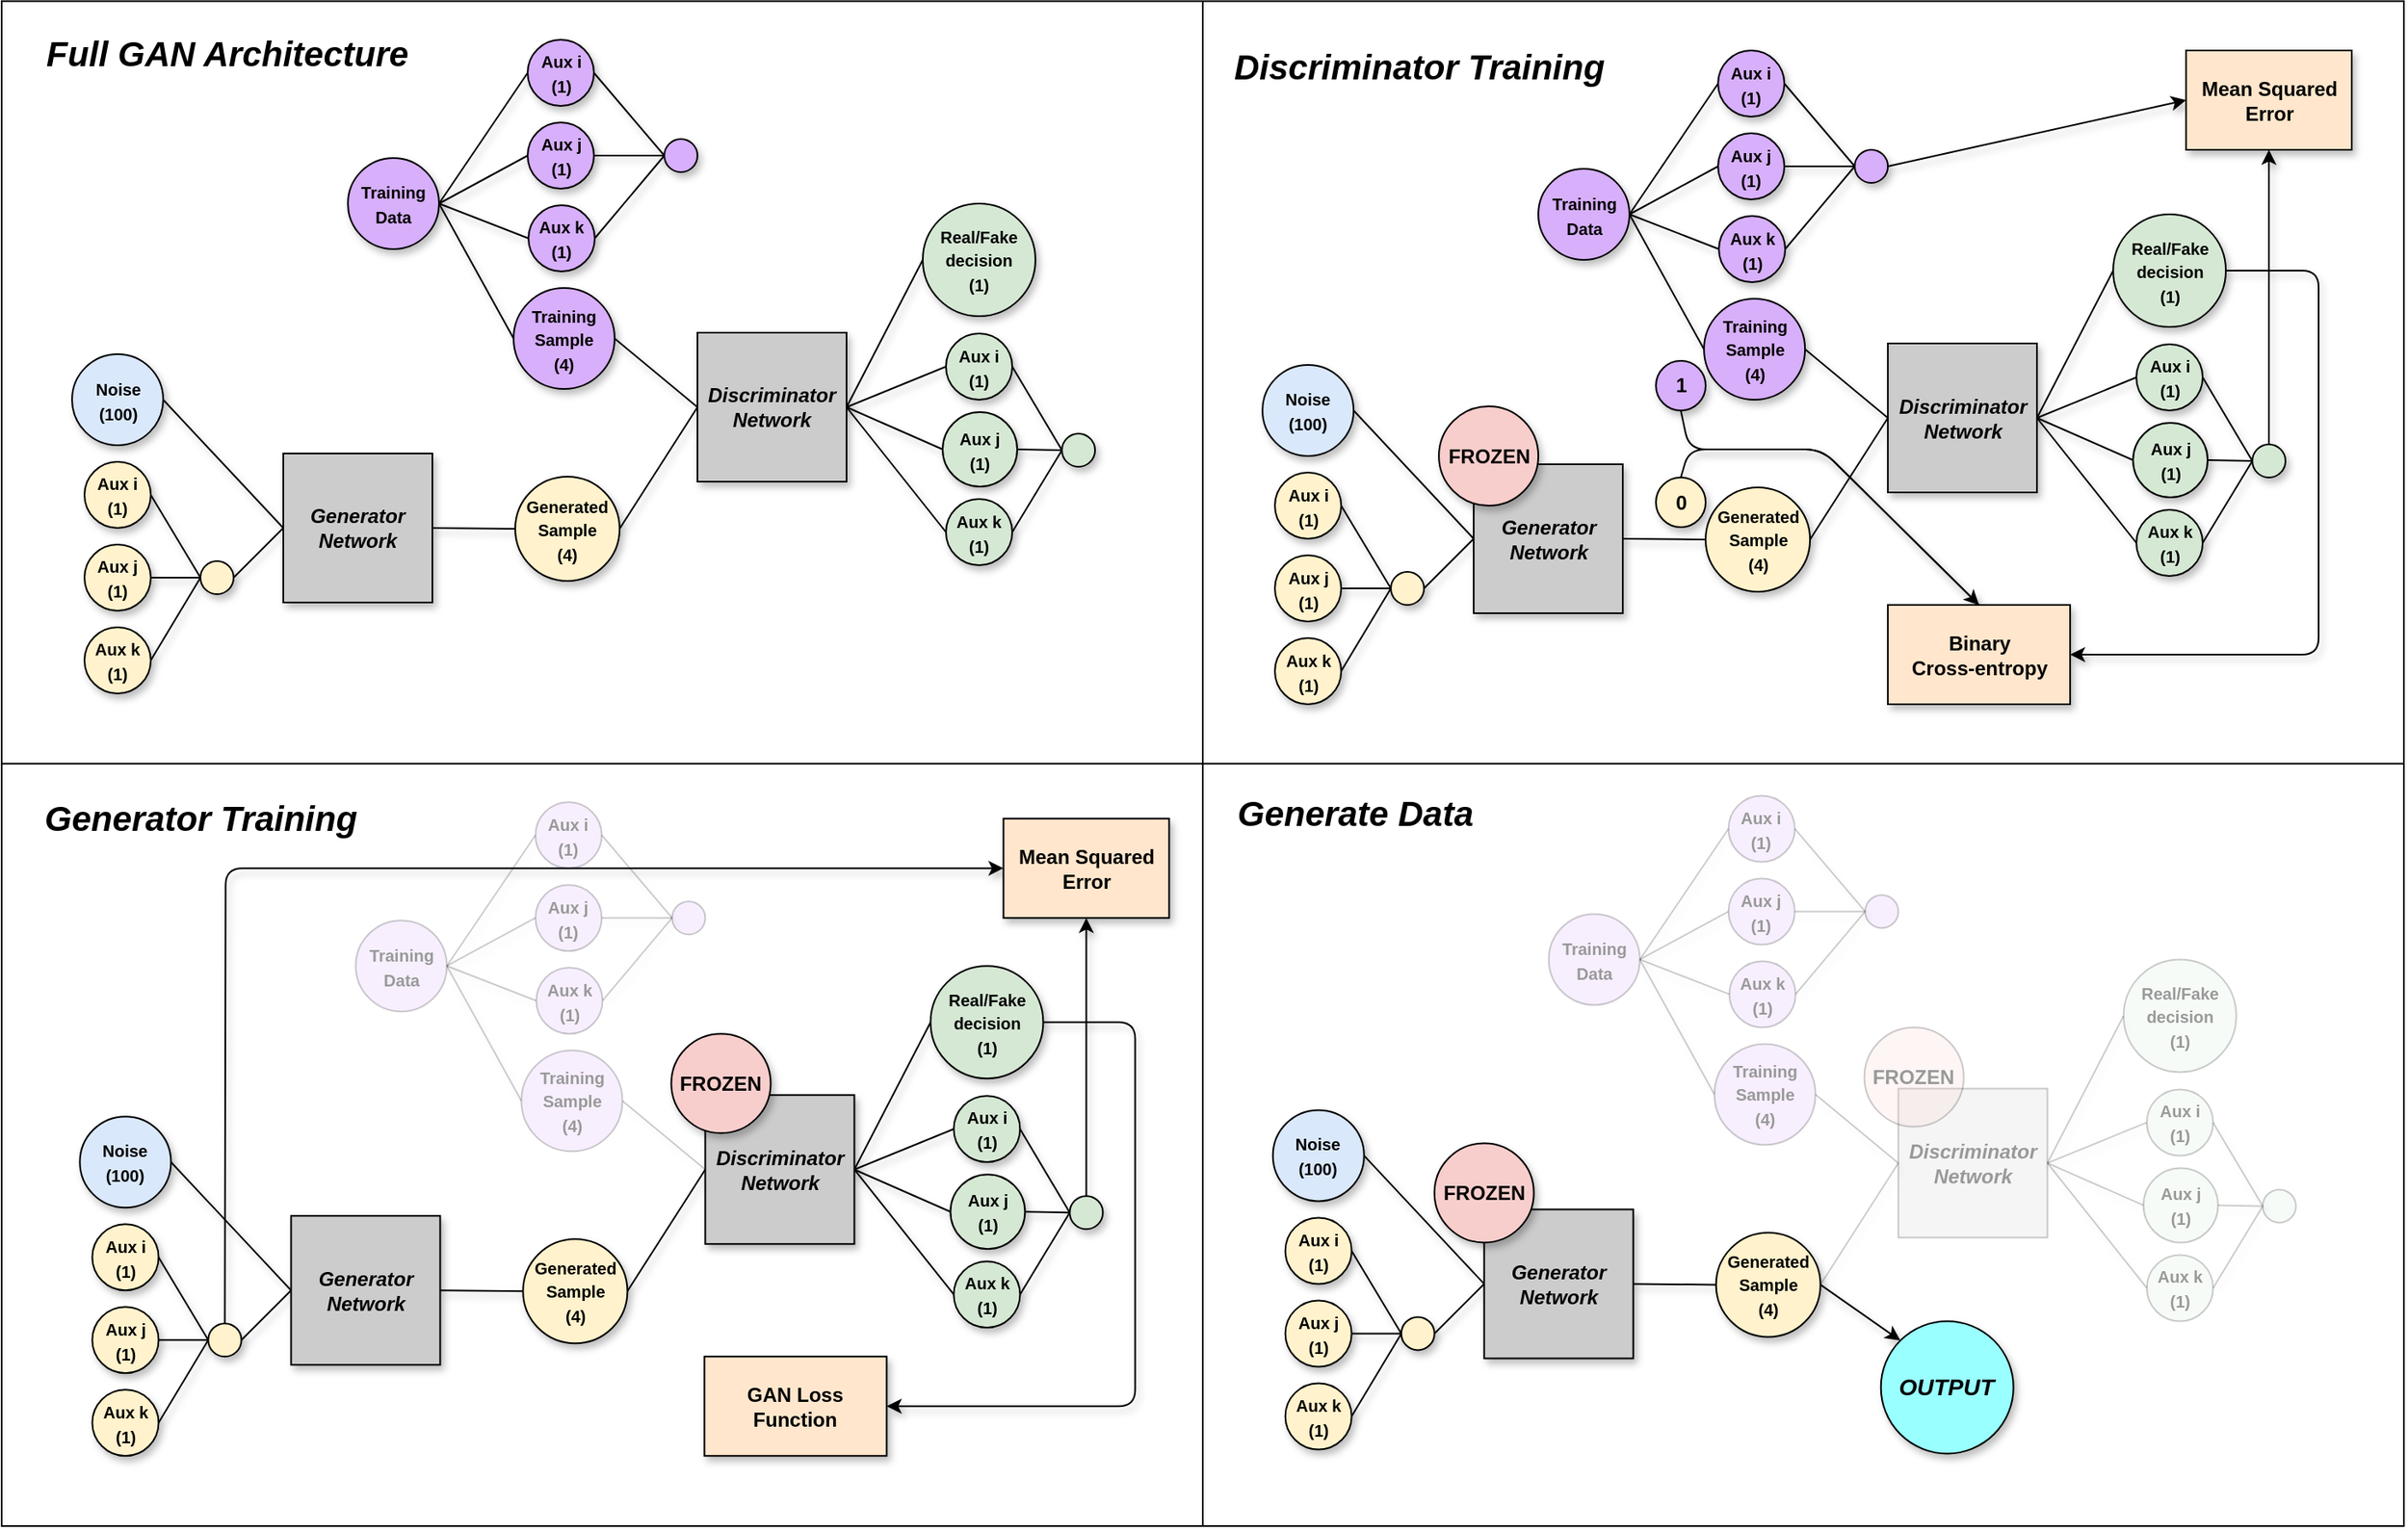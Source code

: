 <mxfile version="12.4.2" type="github" pages="1">
  <diagram id="cJlmNlK73ZY4c3R8UvKS" name="Page-1">
    <mxGraphModel dx="43" dy="578" grid="1" gridSize="10" guides="1" tooltips="1" connect="1" arrows="1" fold="1" page="1" pageScale="1" pageWidth="827" pageHeight="1169" math="0" shadow="0">
      <root>
        <mxCell id="0"/>
        <mxCell id="1" parent="0"/>
        <mxCell id="kMw1fx7d7zwj4k3pBOIB-274" value="" style="rounded=0;whiteSpace=wrap;html=1;fillColor=none;shadow=0;labelBackgroundColor=none;labelBorderColor=none;fontFamily=Helvetica;glass=0;" parent="1" vertex="1">
          <mxGeometry x="1110" y="288.72" width="1450" height="921.28" as="geometry"/>
        </mxCell>
        <mxCell id="kMw1fx7d7zwj4k3pBOIB-13" value="" style="endArrow=none;html=1;entryX=1;entryY=0.5;entryDx=0;entryDy=0;exitX=0;exitY=0.5;exitDx=0;exitDy=0;fontStyle=1;shadow=1;labelBackgroundColor=none;labelBorderColor=none;fontFamily=Helvetica;" parent="1" source="kMw1fx7d7zwj4k3pBOIB-45" target="kMw1fx7d7zwj4k3pBOIB-6" edge="1">
          <mxGeometry width="50" height="50" relative="1" as="geometry">
            <mxPoint x="980" y="782" as="sourcePoint"/>
            <mxPoint x="1030" y="732" as="targetPoint"/>
          </mxGeometry>
        </mxCell>
        <mxCell id="kMw1fx7d7zwj4k3pBOIB-14" value="" style="endArrow=none;html=1;entryX=1;entryY=0.5;entryDx=0;entryDy=0;exitX=0;exitY=0.5;exitDx=0;exitDy=0;fontStyle=1;shadow=1;labelBackgroundColor=none;labelBorderColor=none;fontFamily=Helvetica;" parent="1" source="kMw1fx7d7zwj4k3pBOIB-45" target="kMw1fx7d7zwj4k3pBOIB-7" edge="1">
          <mxGeometry width="50" height="50" relative="1" as="geometry">
            <mxPoint x="1340.0" y="547" as="sourcePoint"/>
            <mxPoint x="1210.0" y="597" as="targetPoint"/>
          </mxGeometry>
        </mxCell>
        <mxCell id="kMw1fx7d7zwj4k3pBOIB-15" value="" style="endArrow=none;html=1;entryX=1;entryY=0.5;entryDx=0;entryDy=0;exitX=0;exitY=0.5;exitDx=0;exitDy=0;fontStyle=1;shadow=1;labelBackgroundColor=none;labelBorderColor=none;fontFamily=Helvetica;" parent="1" source="kMw1fx7d7zwj4k3pBOIB-45" target="kMw1fx7d7zwj4k3pBOIB-8" edge="1">
          <mxGeometry width="50" height="50" relative="1" as="geometry">
            <mxPoint x="1350.0" y="557" as="sourcePoint"/>
            <mxPoint x="1220.0" y="607" as="targetPoint"/>
          </mxGeometry>
        </mxCell>
        <mxCell id="kMw1fx7d7zwj4k3pBOIB-16" value="" style="endArrow=none;html=1;entryX=0;entryY=0.5;entryDx=0;entryDy=0;exitX=1;exitY=0.5;exitDx=0;exitDy=0;fontStyle=1;shadow=1;labelBackgroundColor=none;labelBorderColor=none;fontFamily=Helvetica;" parent="1" source="kMw1fx7d7zwj4k3pBOIB-47" target="kMw1fx7d7zwj4k3pBOIB-3" edge="1">
          <mxGeometry width="50" height="50" relative="1" as="geometry">
            <mxPoint x="1199" y="534" as="sourcePoint"/>
            <mxPoint x="1030" y="732" as="targetPoint"/>
          </mxGeometry>
        </mxCell>
        <mxCell id="kMw1fx7d7zwj4k3pBOIB-18" value="" style="endArrow=none;html=1;entryX=1;entryY=0.5;entryDx=0;entryDy=0;exitX=0;exitY=0.5;exitDx=0;exitDy=0;fontStyle=1;shadow=1;labelBackgroundColor=none;labelBorderColor=none;fontFamily=Helvetica;" parent="1" source="kMw1fx7d7zwj4k3pBOIB-17" target="kMw1fx7d7zwj4k3pBOIB-3" edge="1">
          <mxGeometry width="50" height="50" relative="1" as="geometry">
            <mxPoint x="980" y="782" as="sourcePoint"/>
            <mxPoint x="1030" y="732" as="targetPoint"/>
          </mxGeometry>
        </mxCell>
        <mxCell id="kMw1fx7d7zwj4k3pBOIB-23" value="" style="endArrow=none;html=1;entryX=1;entryY=0.5;entryDx=0;entryDy=0;exitX=0;exitY=0.5;exitDx=0;exitDy=0;fontStyle=1;shadow=1;labelBackgroundColor=none;labelBorderColor=none;fontFamily=Helvetica;" parent="1" source="kMw1fx7d7zwj4k3pBOIB-2" target="kMw1fx7d7zwj4k3pBOIB-19" edge="1">
          <mxGeometry width="50" height="50" relative="1" as="geometry">
            <mxPoint x="980" y="782" as="sourcePoint"/>
            <mxPoint x="1030" y="732" as="targetPoint"/>
          </mxGeometry>
        </mxCell>
        <mxCell id="kMw1fx7d7zwj4k3pBOIB-24" value="" style="endArrow=none;html=1;exitX=0;exitY=0.5;exitDx=0;exitDy=0;entryX=1;entryY=0.5;entryDx=0;entryDy=0;fontStyle=1;shadow=1;labelBackgroundColor=none;labelBorderColor=none;fontFamily=Helvetica;" parent="1" source="kMw1fx7d7zwj4k3pBOIB-2" target="kMw1fx7d7zwj4k3pBOIB-17" edge="1">
          <mxGeometry width="50" height="50" relative="1" as="geometry">
            <mxPoint x="980" y="782" as="sourcePoint"/>
            <mxPoint x="1030" y="732" as="targetPoint"/>
          </mxGeometry>
        </mxCell>
        <mxCell id="kMw1fx7d7zwj4k3pBOIB-28" value="" style="endArrow=none;html=1;entryX=1;entryY=0.5;entryDx=0;entryDy=0;exitX=0;exitY=0.5;exitDx=0;exitDy=0;fontStyle=1;shadow=1;labelBackgroundColor=none;labelBorderColor=none;fontFamily=Helvetica;" parent="1" source="kMw1fx7d7zwj4k3pBOIB-48" target="kMw1fx7d7zwj4k3pBOIB-2" edge="1">
          <mxGeometry width="50" height="50" relative="1" as="geometry">
            <mxPoint x="1630" y="459" as="sourcePoint"/>
            <mxPoint x="1290" y="732" as="targetPoint"/>
          </mxGeometry>
        </mxCell>
        <mxCell id="kMw1fx7d7zwj4k3pBOIB-30" value="" style="endArrow=none;html=1;exitX=0;exitY=0.5;exitDx=0;exitDy=0;entryX=1;entryY=0.5;entryDx=0;entryDy=0;fontStyle=1;shadow=1;labelBackgroundColor=none;labelBorderColor=none;fontFamily=Helvetica;" parent="1" source="kMw1fx7d7zwj4k3pBOIB-25" target="kMw1fx7d7zwj4k3pBOIB-2" edge="1">
          <mxGeometry width="50" height="50" relative="1" as="geometry">
            <mxPoint x="1240" y="782" as="sourcePoint"/>
            <mxPoint x="1290" y="732" as="targetPoint"/>
          </mxGeometry>
        </mxCell>
        <mxCell id="kMw1fx7d7zwj4k3pBOIB-31" value="" style="endArrow=none;html=1;exitX=0;exitY=0.5;exitDx=0;exitDy=0;entryX=1;entryY=0.5;entryDx=0;entryDy=0;fontStyle=1;shadow=1;labelBackgroundColor=none;labelBorderColor=none;fontFamily=Helvetica;" parent="1" source="kMw1fx7d7zwj4k3pBOIB-26" target="kMw1fx7d7zwj4k3pBOIB-2" edge="1">
          <mxGeometry width="50" height="50" relative="1" as="geometry">
            <mxPoint x="1690" y="519.5" as="sourcePoint"/>
            <mxPoint x="1630" y="544" as="targetPoint"/>
          </mxGeometry>
        </mxCell>
        <mxCell id="kMw1fx7d7zwj4k3pBOIB-32" value="" style="endArrow=none;html=1;exitX=0;exitY=0.5;exitDx=0;exitDy=0;entryX=1;entryY=0.5;entryDx=0;entryDy=0;fontStyle=1;shadow=1;labelBackgroundColor=none;labelBorderColor=none;fontFamily=Helvetica;" parent="1" source="kMw1fx7d7zwj4k3pBOIB-27" target="kMw1fx7d7zwj4k3pBOIB-2" edge="1">
          <mxGeometry width="50" height="50" relative="1" as="geometry">
            <mxPoint x="1700" y="529.5" as="sourcePoint"/>
            <mxPoint x="1640" y="554" as="targetPoint"/>
          </mxGeometry>
        </mxCell>
        <mxCell id="kMw1fx7d7zwj4k3pBOIB-33" value="" style="endArrow=none;html=1;exitX=1;exitY=0.5;exitDx=0;exitDy=0;entryX=0;entryY=0.5;entryDx=0;entryDy=0;fontStyle=1;shadow=1;labelBackgroundColor=none;labelBorderColor=none;fontFamily=Helvetica;" parent="1" source="kMw1fx7d7zwj4k3pBOIB-27" target="kMw1fx7d7zwj4k3pBOIB-29" edge="1">
          <mxGeometry width="50" height="50" relative="1" as="geometry">
            <mxPoint x="1710" y="539.5" as="sourcePoint"/>
            <mxPoint x="1650" y="564" as="targetPoint"/>
          </mxGeometry>
        </mxCell>
        <mxCell id="kMw1fx7d7zwj4k3pBOIB-34" value="" style="endArrow=none;html=1;exitX=0;exitY=0.5;exitDx=0;exitDy=0;entryX=1;entryY=0.5;entryDx=0;entryDy=0;fontStyle=1;shadow=1;labelBackgroundColor=none;labelBorderColor=none;fontFamily=Helvetica;" parent="1" source="kMw1fx7d7zwj4k3pBOIB-29" target="kMw1fx7d7zwj4k3pBOIB-25" edge="1">
          <mxGeometry width="50" height="50" relative="1" as="geometry">
            <mxPoint x="1720" y="549.5" as="sourcePoint"/>
            <mxPoint x="1660" y="574" as="targetPoint"/>
          </mxGeometry>
        </mxCell>
        <mxCell id="kMw1fx7d7zwj4k3pBOIB-35" value="" style="endArrow=none;html=1;exitX=0;exitY=0.5;exitDx=0;exitDy=0;entryX=1;entryY=0.5;entryDx=0;entryDy=0;fontStyle=1;shadow=1;labelBackgroundColor=none;labelBorderColor=none;fontFamily=Helvetica;" parent="1" source="kMw1fx7d7zwj4k3pBOIB-29" target="kMw1fx7d7zwj4k3pBOIB-26" edge="1">
          <mxGeometry width="50" height="50" relative="1" as="geometry">
            <mxPoint x="1730" y="559.5" as="sourcePoint"/>
            <mxPoint x="1790" y="522" as="targetPoint"/>
          </mxGeometry>
        </mxCell>
        <mxCell id="kMw1fx7d7zwj4k3pBOIB-37" value="" style="endArrow=none;html=1;exitX=1;exitY=0.5;exitDx=0;exitDy=0;entryX=0;entryY=0.5;entryDx=0;entryDy=0;fontStyle=1;shadow=1;labelBackgroundColor=none;labelBorderColor=none;fontFamily=Helvetica;" parent="1" source="kMw1fx7d7zwj4k3pBOIB-22" target="kMw1fx7d7zwj4k3pBOIB-36" edge="1">
          <mxGeometry width="50" height="50" relative="1" as="geometry">
            <mxPoint x="1240" y="782" as="sourcePoint"/>
            <mxPoint x="1290" y="732" as="targetPoint"/>
          </mxGeometry>
        </mxCell>
        <mxCell id="kMw1fx7d7zwj4k3pBOIB-38" value="" style="endArrow=none;html=1;exitX=1;exitY=0.5;exitDx=0;exitDy=0;entryX=0;entryY=0.5;entryDx=0;entryDy=0;fontStyle=1;shadow=1;labelBackgroundColor=none;labelBorderColor=none;fontFamily=Helvetica;" parent="1" source="kMw1fx7d7zwj4k3pBOIB-21" target="kMw1fx7d7zwj4k3pBOIB-36" edge="1">
          <mxGeometry width="50" height="50" relative="1" as="geometry">
            <mxPoint x="1477.5" y="442" as="sourcePoint"/>
            <mxPoint x="1500" y="352" as="targetPoint"/>
          </mxGeometry>
        </mxCell>
        <mxCell id="kMw1fx7d7zwj4k3pBOIB-39" value="" style="endArrow=none;html=1;exitX=1;exitY=0.5;exitDx=0;exitDy=0;entryX=0;entryY=0.5;entryDx=0;entryDy=0;fontStyle=1;shadow=1;labelBackgroundColor=none;labelBorderColor=none;fontFamily=Helvetica;" parent="1" source="kMw1fx7d7zwj4k3pBOIB-20" target="kMw1fx7d7zwj4k3pBOIB-36" edge="1">
          <mxGeometry width="50" height="50" relative="1" as="geometry">
            <mxPoint x="1487.5" y="452" as="sourcePoint"/>
            <mxPoint x="1510" y="362" as="targetPoint"/>
          </mxGeometry>
        </mxCell>
        <mxCell id="kMw1fx7d7zwj4k3pBOIB-41" value="" style="endArrow=none;html=1;exitX=1;exitY=0.5;exitDx=0;exitDy=0;entryX=0;entryY=0.5;entryDx=0;entryDy=0;fontStyle=1;shadow=1;labelBackgroundColor=none;labelBorderColor=none;fontFamily=Helvetica;" parent="1" source="kMw1fx7d7zwj4k3pBOIB-40" target="kMw1fx7d7zwj4k3pBOIB-19" edge="1">
          <mxGeometry width="50" height="50" relative="1" as="geometry">
            <mxPoint x="1240" y="782" as="sourcePoint"/>
            <mxPoint x="1290" y="732" as="targetPoint"/>
          </mxGeometry>
        </mxCell>
        <mxCell id="kMw1fx7d7zwj4k3pBOIB-42" value="" style="endArrow=none;html=1;entryX=0;entryY=0.5;entryDx=0;entryDy=0;exitX=1;exitY=0.5;exitDx=0;exitDy=0;fontStyle=1;shadow=1;labelBackgroundColor=none;labelBorderColor=none;fontFamily=Helvetica;" parent="1" source="kMw1fx7d7zwj4k3pBOIB-40" target="kMw1fx7d7zwj4k3pBOIB-22" edge="1">
          <mxGeometry width="50" height="50" relative="1" as="geometry">
            <mxPoint x="1390" y="392" as="sourcePoint"/>
            <mxPoint x="1430.0" y="499" as="targetPoint"/>
          </mxGeometry>
        </mxCell>
        <mxCell id="kMw1fx7d7zwj4k3pBOIB-43" value="" style="endArrow=none;html=1;exitX=0;exitY=0.5;exitDx=0;exitDy=0;entryX=1;entryY=0.5;entryDx=0;entryDy=0;fontStyle=1;shadow=1;labelBackgroundColor=none;labelBorderColor=none;fontFamily=Helvetica;" parent="1" source="kMw1fx7d7zwj4k3pBOIB-21" target="kMw1fx7d7zwj4k3pBOIB-40" edge="1">
          <mxGeometry width="50" height="50" relative="1" as="geometry">
            <mxPoint x="1390.0" y="432" as="sourcePoint"/>
            <mxPoint x="1440.0" y="509" as="targetPoint"/>
          </mxGeometry>
        </mxCell>
        <mxCell id="kMw1fx7d7zwj4k3pBOIB-44" value="" style="endArrow=none;html=1;exitX=1;exitY=0.5;exitDx=0;exitDy=0;entryX=0;entryY=0.5;entryDx=0;entryDy=0;fontStyle=1;shadow=1;labelBackgroundColor=none;labelBorderColor=none;fontFamily=Helvetica;" parent="1" source="kMw1fx7d7zwj4k3pBOIB-40" target="kMw1fx7d7zwj4k3pBOIB-20" edge="1">
          <mxGeometry width="50" height="50" relative="1" as="geometry">
            <mxPoint x="1400.0" y="442" as="sourcePoint"/>
            <mxPoint x="1450.0" y="519" as="targetPoint"/>
          </mxGeometry>
        </mxCell>
        <mxCell id="kMw1fx7d7zwj4k3pBOIB-46" value="" style="endArrow=none;html=1;entryX=0;entryY=0.5;entryDx=0;entryDy=0;exitX=1;exitY=0.5;exitDx=0;exitDy=0;fontStyle=1;shadow=1;labelBackgroundColor=none;labelBorderColor=none;fontFamily=Helvetica;" parent="1" source="kMw1fx7d7zwj4k3pBOIB-45" target="kMw1fx7d7zwj4k3pBOIB-3" edge="1">
          <mxGeometry width="50" height="50" relative="1" as="geometry">
            <mxPoint x="1290" y="692" as="sourcePoint"/>
            <mxPoint x="1100" y="732" as="targetPoint"/>
          </mxGeometry>
        </mxCell>
        <mxCell id="kMw1fx7d7zwj4k3pBOIB-49" value="&lt;span&gt;&lt;i&gt;&lt;font style=&quot;font-size: 21px&quot;&gt;Full GAN Architecture&lt;/font&gt;&lt;/i&gt;&lt;/span&gt;" style="text;html=1;strokeColor=none;fillColor=none;align=left;verticalAlign=middle;whiteSpace=wrap;rounded=0;fontStyle=1;shadow=0;labelBackgroundColor=none;labelBorderColor=none;fontFamily=Helvetica;glass=0;" parent="1" vertex="1">
          <mxGeometry x="1135" y="310" width="245" height="20" as="geometry"/>
        </mxCell>
        <mxCell id="kMw1fx7d7zwj4k3pBOIB-62" value="" style="endArrow=none;html=1;entryX=1;entryY=0.5;entryDx=0;entryDy=0;exitX=0;exitY=0.5;exitDx=0;exitDy=0;fontStyle=1;shadow=1;labelBackgroundColor=none;labelBorderColor=none;fontFamily=Helvetica;" parent="1" source="kMw1fx7d7zwj4k3pBOIB-94" target="kMw1fx7d7zwj4k3pBOIB-55" edge="1">
          <mxGeometry width="50" height="50" relative="1" as="geometry">
            <mxPoint x="1698.55" y="788.5" as="sourcePoint"/>
            <mxPoint x="1748.55" y="738.5" as="targetPoint"/>
          </mxGeometry>
        </mxCell>
        <mxCell id="kMw1fx7d7zwj4k3pBOIB-63" value="" style="endArrow=none;html=1;entryX=1;entryY=0.5;entryDx=0;entryDy=0;exitX=0;exitY=0.5;exitDx=0;exitDy=0;fontStyle=1;shadow=1;labelBackgroundColor=none;labelBorderColor=none;fontFamily=Helvetica;" parent="1" source="kMw1fx7d7zwj4k3pBOIB-94" target="kMw1fx7d7zwj4k3pBOIB-56" edge="1">
          <mxGeometry width="50" height="50" relative="1" as="geometry">
            <mxPoint x="2058.55" y="553.5" as="sourcePoint"/>
            <mxPoint x="1928.55" y="603.5" as="targetPoint"/>
          </mxGeometry>
        </mxCell>
        <mxCell id="kMw1fx7d7zwj4k3pBOIB-64" value="" style="endArrow=none;html=1;entryX=1;entryY=0.5;entryDx=0;entryDy=0;exitX=0;exitY=0.5;exitDx=0;exitDy=0;fontStyle=1;shadow=1;labelBackgroundColor=none;labelBorderColor=none;fontFamily=Helvetica;" parent="1" source="kMw1fx7d7zwj4k3pBOIB-94" target="kMw1fx7d7zwj4k3pBOIB-57" edge="1">
          <mxGeometry width="50" height="50" relative="1" as="geometry">
            <mxPoint x="2068.55" y="563.5" as="sourcePoint"/>
            <mxPoint x="1938.55" y="613.5" as="targetPoint"/>
          </mxGeometry>
        </mxCell>
        <mxCell id="kMw1fx7d7zwj4k3pBOIB-65" value="" style="endArrow=none;html=1;entryX=0;entryY=0.5;entryDx=0;entryDy=0;exitX=1;exitY=0.5;exitDx=0;exitDy=0;fontStyle=1;shadow=1;labelBackgroundColor=none;labelBorderColor=none;fontFamily=Helvetica;" parent="1" source="kMw1fx7d7zwj4k3pBOIB-96" target="kMw1fx7d7zwj4k3pBOIB-52" edge="1">
          <mxGeometry width="50" height="50" relative="1" as="geometry">
            <mxPoint x="1917.55" y="540.5" as="sourcePoint"/>
            <mxPoint x="1748.55" y="738.5" as="targetPoint"/>
          </mxGeometry>
        </mxCell>
        <mxCell id="kMw1fx7d7zwj4k3pBOIB-67" value="" style="endArrow=none;html=1;entryX=1;entryY=0.5;entryDx=0;entryDy=0;exitX=0;exitY=0.5;exitDx=0;exitDy=0;fontStyle=1;shadow=1;labelBackgroundColor=none;labelBorderColor=none;fontFamily=Helvetica;" parent="1" source="kMw1fx7d7zwj4k3pBOIB-66" target="kMw1fx7d7zwj4k3pBOIB-52" edge="1">
          <mxGeometry width="50" height="50" relative="1" as="geometry">
            <mxPoint x="1698.55" y="788.5" as="sourcePoint"/>
            <mxPoint x="1748.55" y="738.5" as="targetPoint"/>
          </mxGeometry>
        </mxCell>
        <mxCell id="kMw1fx7d7zwj4k3pBOIB-72" value="" style="endArrow=none;html=1;entryX=1;entryY=0.5;entryDx=0;entryDy=0;exitX=0;exitY=0.5;exitDx=0;exitDy=0;fontStyle=1;shadow=1;labelBackgroundColor=none;labelBorderColor=none;fontFamily=Helvetica;" parent="1" source="kMw1fx7d7zwj4k3pBOIB-51" target="kMw1fx7d7zwj4k3pBOIB-68" edge="1">
          <mxGeometry width="50" height="50" relative="1" as="geometry">
            <mxPoint x="1698.55" y="788.5" as="sourcePoint"/>
            <mxPoint x="1748.55" y="738.5" as="targetPoint"/>
          </mxGeometry>
        </mxCell>
        <mxCell id="kMw1fx7d7zwj4k3pBOIB-73" value="" style="endArrow=none;html=1;exitX=0;exitY=0.5;exitDx=0;exitDy=0;entryX=1;entryY=0.5;entryDx=0;entryDy=0;fontStyle=1;shadow=1;labelBackgroundColor=none;labelBorderColor=none;fontFamily=Helvetica;" parent="1" source="kMw1fx7d7zwj4k3pBOIB-51" target="kMw1fx7d7zwj4k3pBOIB-66" edge="1">
          <mxGeometry width="50" height="50" relative="1" as="geometry">
            <mxPoint x="1698.55" y="788.5" as="sourcePoint"/>
            <mxPoint x="1748.55" y="738.5" as="targetPoint"/>
          </mxGeometry>
        </mxCell>
        <mxCell id="kMw1fx7d7zwj4k3pBOIB-77" value="" style="endArrow=none;html=1;entryX=1;entryY=0.5;entryDx=0;entryDy=0;exitX=0;exitY=0.5;exitDx=0;exitDy=0;fontStyle=1;shadow=1;labelBackgroundColor=none;labelBorderColor=none;fontFamily=Helvetica;" parent="1" source="kMw1fx7d7zwj4k3pBOIB-97" target="kMw1fx7d7zwj4k3pBOIB-51" edge="1">
          <mxGeometry width="50" height="50" relative="1" as="geometry">
            <mxPoint x="2348.55" y="465.5" as="sourcePoint"/>
            <mxPoint x="2008.55" y="738.5" as="targetPoint"/>
          </mxGeometry>
        </mxCell>
        <mxCell id="kMw1fx7d7zwj4k3pBOIB-79" value="" style="endArrow=none;html=1;exitX=0;exitY=0.5;exitDx=0;exitDy=0;entryX=1;entryY=0.5;entryDx=0;entryDy=0;fontStyle=1;shadow=1;labelBackgroundColor=none;labelBorderColor=none;fontFamily=Helvetica;" parent="1" source="kMw1fx7d7zwj4k3pBOIB-74" target="kMw1fx7d7zwj4k3pBOIB-51" edge="1">
          <mxGeometry width="50" height="50" relative="1" as="geometry">
            <mxPoint x="1958.55" y="788.5" as="sourcePoint"/>
            <mxPoint x="2008.55" y="738.5" as="targetPoint"/>
          </mxGeometry>
        </mxCell>
        <mxCell id="kMw1fx7d7zwj4k3pBOIB-80" value="" style="endArrow=none;html=1;exitX=0;exitY=0.5;exitDx=0;exitDy=0;entryX=1;entryY=0.5;entryDx=0;entryDy=0;fontStyle=1;shadow=1;labelBackgroundColor=none;labelBorderColor=none;fontFamily=Helvetica;" parent="1" source="kMw1fx7d7zwj4k3pBOIB-75" target="kMw1fx7d7zwj4k3pBOIB-51" edge="1">
          <mxGeometry width="50" height="50" relative="1" as="geometry">
            <mxPoint x="2408.55" y="526" as="sourcePoint"/>
            <mxPoint x="2348.55" y="550.5" as="targetPoint"/>
          </mxGeometry>
        </mxCell>
        <mxCell id="kMw1fx7d7zwj4k3pBOIB-81" value="" style="endArrow=none;html=1;exitX=0;exitY=0.5;exitDx=0;exitDy=0;entryX=1;entryY=0.5;entryDx=0;entryDy=0;fontStyle=1;shadow=1;labelBackgroundColor=none;labelBorderColor=none;fontFamily=Helvetica;" parent="1" source="kMw1fx7d7zwj4k3pBOIB-76" target="kMw1fx7d7zwj4k3pBOIB-51" edge="1">
          <mxGeometry width="50" height="50" relative="1" as="geometry">
            <mxPoint x="2418.55" y="536" as="sourcePoint"/>
            <mxPoint x="2358.55" y="560.5" as="targetPoint"/>
          </mxGeometry>
        </mxCell>
        <mxCell id="kMw1fx7d7zwj4k3pBOIB-82" value="" style="endArrow=none;html=1;exitX=1;exitY=0.5;exitDx=0;exitDy=0;entryX=0;entryY=0.5;entryDx=0;entryDy=0;fontStyle=1;shadow=1;labelBackgroundColor=none;labelBorderColor=none;fontFamily=Helvetica;" parent="1" source="kMw1fx7d7zwj4k3pBOIB-76" target="kMw1fx7d7zwj4k3pBOIB-78" edge="1">
          <mxGeometry width="50" height="50" relative="1" as="geometry">
            <mxPoint x="2428.55" y="546" as="sourcePoint"/>
            <mxPoint x="2368.55" y="570.5" as="targetPoint"/>
          </mxGeometry>
        </mxCell>
        <mxCell id="kMw1fx7d7zwj4k3pBOIB-83" value="" style="endArrow=none;html=1;exitX=0;exitY=0.5;exitDx=0;exitDy=0;entryX=1;entryY=0.5;entryDx=0;entryDy=0;fontStyle=1;shadow=1;labelBackgroundColor=none;labelBorderColor=none;fontFamily=Helvetica;" parent="1" source="kMw1fx7d7zwj4k3pBOIB-78" target="kMw1fx7d7zwj4k3pBOIB-74" edge="1">
          <mxGeometry width="50" height="50" relative="1" as="geometry">
            <mxPoint x="2438.55" y="556" as="sourcePoint"/>
            <mxPoint x="2378.55" y="580.5" as="targetPoint"/>
          </mxGeometry>
        </mxCell>
        <mxCell id="kMw1fx7d7zwj4k3pBOIB-84" value="" style="endArrow=none;html=1;exitX=0;exitY=0.5;exitDx=0;exitDy=0;entryX=1;entryY=0.5;entryDx=0;entryDy=0;fontStyle=1;shadow=1;labelBackgroundColor=none;labelBorderColor=none;fontFamily=Helvetica;" parent="1" source="kMw1fx7d7zwj4k3pBOIB-78" target="kMw1fx7d7zwj4k3pBOIB-75" edge="1">
          <mxGeometry width="50" height="50" relative="1" as="geometry">
            <mxPoint x="2448.55" y="566" as="sourcePoint"/>
            <mxPoint x="2508.55" y="528.5" as="targetPoint"/>
          </mxGeometry>
        </mxCell>
        <mxCell id="kMw1fx7d7zwj4k3pBOIB-86" value="" style="endArrow=none;html=1;exitX=1;exitY=0.5;exitDx=0;exitDy=0;entryX=0;entryY=0.5;entryDx=0;entryDy=0;fontStyle=1;shadow=1;labelBackgroundColor=none;labelBorderColor=none;fontFamily=Helvetica;" parent="1" source="kMw1fx7d7zwj4k3pBOIB-71" target="kMw1fx7d7zwj4k3pBOIB-85" edge="1">
          <mxGeometry width="50" height="50" relative="1" as="geometry">
            <mxPoint x="1958.55" y="788.5" as="sourcePoint"/>
            <mxPoint x="2008.55" y="738.5" as="targetPoint"/>
          </mxGeometry>
        </mxCell>
        <mxCell id="kMw1fx7d7zwj4k3pBOIB-87" value="" style="endArrow=none;html=1;exitX=1;exitY=0.5;exitDx=0;exitDy=0;entryX=0;entryY=0.5;entryDx=0;entryDy=0;fontStyle=1;shadow=1;labelBackgroundColor=none;labelBorderColor=none;fontFamily=Helvetica;" parent="1" source="kMw1fx7d7zwj4k3pBOIB-70" target="kMw1fx7d7zwj4k3pBOIB-85" edge="1">
          <mxGeometry width="50" height="50" relative="1" as="geometry">
            <mxPoint x="2196.05" y="448.5" as="sourcePoint"/>
            <mxPoint x="2218.55" y="358.5" as="targetPoint"/>
          </mxGeometry>
        </mxCell>
        <mxCell id="kMw1fx7d7zwj4k3pBOIB-88" value="" style="endArrow=none;html=1;exitX=1;exitY=0.5;exitDx=0;exitDy=0;entryX=0;entryY=0.5;entryDx=0;entryDy=0;fontStyle=1;shadow=1;labelBackgroundColor=none;labelBorderColor=none;fontFamily=Helvetica;" parent="1" source="kMw1fx7d7zwj4k3pBOIB-69" target="kMw1fx7d7zwj4k3pBOIB-85" edge="1">
          <mxGeometry width="50" height="50" relative="1" as="geometry">
            <mxPoint x="2206.05" y="458.5" as="sourcePoint"/>
            <mxPoint x="2228.55" y="368.5" as="targetPoint"/>
          </mxGeometry>
        </mxCell>
        <mxCell id="kMw1fx7d7zwj4k3pBOIB-90" value="" style="endArrow=none;html=1;exitX=1;exitY=0.5;exitDx=0;exitDy=0;entryX=0;entryY=0.5;entryDx=0;entryDy=0;fontStyle=1;shadow=1;labelBackgroundColor=none;labelBorderColor=none;fontFamily=Helvetica;" parent="1" source="kMw1fx7d7zwj4k3pBOIB-89" target="kMw1fx7d7zwj4k3pBOIB-68" edge="1">
          <mxGeometry width="50" height="50" relative="1" as="geometry">
            <mxPoint x="1958.55" y="788.5" as="sourcePoint"/>
            <mxPoint x="2008.55" y="738.5" as="targetPoint"/>
          </mxGeometry>
        </mxCell>
        <mxCell id="kMw1fx7d7zwj4k3pBOIB-91" value="" style="endArrow=none;html=1;entryX=0;entryY=0.5;entryDx=0;entryDy=0;exitX=1;exitY=0.5;exitDx=0;exitDy=0;fontStyle=1;shadow=1;labelBackgroundColor=none;labelBorderColor=none;fontFamily=Helvetica;" parent="1" source="kMw1fx7d7zwj4k3pBOIB-89" target="kMw1fx7d7zwj4k3pBOIB-71" edge="1">
          <mxGeometry width="50" height="50" relative="1" as="geometry">
            <mxPoint x="2108.55" y="398.5" as="sourcePoint"/>
            <mxPoint x="2148.55" y="505.5" as="targetPoint"/>
          </mxGeometry>
        </mxCell>
        <mxCell id="kMw1fx7d7zwj4k3pBOIB-92" value="" style="endArrow=none;html=1;exitX=0;exitY=0.5;exitDx=0;exitDy=0;entryX=1;entryY=0.5;entryDx=0;entryDy=0;fontStyle=1;shadow=1;labelBackgroundColor=none;labelBorderColor=none;fontFamily=Helvetica;" parent="1" source="kMw1fx7d7zwj4k3pBOIB-70" target="kMw1fx7d7zwj4k3pBOIB-89" edge="1">
          <mxGeometry width="50" height="50" relative="1" as="geometry">
            <mxPoint x="2108.55" y="438.5" as="sourcePoint"/>
            <mxPoint x="2158.55" y="515.5" as="targetPoint"/>
          </mxGeometry>
        </mxCell>
        <mxCell id="kMw1fx7d7zwj4k3pBOIB-93" value="" style="endArrow=none;html=1;exitX=1;exitY=0.5;exitDx=0;exitDy=0;entryX=0;entryY=0.5;entryDx=0;entryDy=0;fontStyle=1;shadow=1;labelBackgroundColor=none;labelBorderColor=none;fontFamily=Helvetica;" parent="1" source="kMw1fx7d7zwj4k3pBOIB-89" target="kMw1fx7d7zwj4k3pBOIB-69" edge="1">
          <mxGeometry width="50" height="50" relative="1" as="geometry">
            <mxPoint x="2118.55" y="448.5" as="sourcePoint"/>
            <mxPoint x="2168.55" y="525.5" as="targetPoint"/>
          </mxGeometry>
        </mxCell>
        <mxCell id="kMw1fx7d7zwj4k3pBOIB-95" value="" style="endArrow=none;html=1;entryX=0;entryY=0.5;entryDx=0;entryDy=0;exitX=1;exitY=0.5;exitDx=0;exitDy=0;fontStyle=1;shadow=1;labelBackgroundColor=none;labelBorderColor=none;fontFamily=Helvetica;" parent="1" source="kMw1fx7d7zwj4k3pBOIB-94" target="kMw1fx7d7zwj4k3pBOIB-52" edge="1">
          <mxGeometry width="50" height="50" relative="1" as="geometry">
            <mxPoint x="2008.55" y="698.5" as="sourcePoint"/>
            <mxPoint x="1818.55" y="738.5" as="targetPoint"/>
          </mxGeometry>
        </mxCell>
        <mxCell id="kMw1fx7d7zwj4k3pBOIB-98" value="&lt;span&gt;&lt;i&gt;&lt;font style=&quot;font-size: 21px&quot;&gt;Discriminator Training&lt;/font&gt;&lt;/i&gt;&lt;/span&gt;" style="text;html=1;strokeColor=none;fillColor=none;align=left;verticalAlign=middle;whiteSpace=wrap;rounded=0;fontStyle=1;shadow=0;labelBackgroundColor=none;labelBorderColor=none;fontFamily=Helvetica;glass=0;" parent="1" vertex="1">
          <mxGeometry x="1852.2" y="317.75" width="245" height="20" as="geometry"/>
        </mxCell>
        <mxCell id="kMw1fx7d7zwj4k3pBOIB-100" value="" style="endArrow=classic;html=1;exitX=1;exitY=0.5;exitDx=0;exitDy=0;entryX=0;entryY=0.5;entryDx=0;entryDy=0;fontStyle=1;shadow=1;labelBackgroundColor=none;labelBorderColor=none;fontFamily=Helvetica;" parent="1" source="kMw1fx7d7zwj4k3pBOIB-85" target="kMw1fx7d7zwj4k3pBOIB-99" edge="1">
          <mxGeometry width="50" height="50" relative="1" as="geometry">
            <mxPoint x="1668.55" y="789.5" as="sourcePoint"/>
            <mxPoint x="1718.55" y="739.5" as="targetPoint"/>
          </mxGeometry>
        </mxCell>
        <mxCell id="kMw1fx7d7zwj4k3pBOIB-101" value="" style="endArrow=classic;html=1;exitX=0.5;exitY=0;exitDx=0;exitDy=0;entryX=0.5;entryY=1;entryDx=0;entryDy=0;fontStyle=1;shadow=1;labelBackgroundColor=none;labelBorderColor=none;fontFamily=Helvetica;" parent="1" source="kMw1fx7d7zwj4k3pBOIB-78" target="kMw1fx7d7zwj4k3pBOIB-99" edge="1">
          <mxGeometry width="50" height="50" relative="1" as="geometry">
            <mxPoint x="1668.55" y="789.5" as="sourcePoint"/>
            <mxPoint x="1718.55" y="739.5" as="targetPoint"/>
          </mxGeometry>
        </mxCell>
        <mxCell id="kMw1fx7d7zwj4k3pBOIB-102" value="" style="endArrow=classic;html=1;exitX=1;exitY=0.5;exitDx=0;exitDy=0;entryX=1;entryY=0.5;entryDx=0;entryDy=0;fontStyle=1;shadow=1;labelBackgroundColor=none;labelBorderColor=none;fontFamily=Helvetica;" parent="1" source="kMw1fx7d7zwj4k3pBOIB-97" target="kMw1fx7d7zwj4k3pBOIB-103" edge="1">
          <mxGeometry width="50" height="50" relative="1" as="geometry">
            <mxPoint x="1668.55" y="789.5" as="sourcePoint"/>
            <mxPoint x="2368.55" y="689.5" as="targetPoint"/>
            <Array as="points">
              <mxPoint x="2508.55" y="451.5"/>
              <mxPoint x="2508.55" y="683.5"/>
            </Array>
          </mxGeometry>
        </mxCell>
        <mxCell id="kMw1fx7d7zwj4k3pBOIB-106" value="" style="endArrow=classic;html=1;exitX=0.5;exitY=1;exitDx=0;exitDy=0;entryX=0.5;entryY=0;entryDx=0;entryDy=0;fontStyle=1;shadow=1;labelBackgroundColor=none;labelBorderColor=none;fontFamily=Helvetica;" parent="1" source="kMw1fx7d7zwj4k3pBOIB-104" target="kMw1fx7d7zwj4k3pBOIB-103" edge="1">
          <mxGeometry width="50" height="50" relative="1" as="geometry">
            <mxPoint x="1668.55" y="789.5" as="sourcePoint"/>
            <mxPoint x="1718.55" y="739.5" as="targetPoint"/>
            <Array as="points">
              <mxPoint x="2128.55" y="559.5"/>
              <mxPoint x="2208.55" y="559.5"/>
            </Array>
          </mxGeometry>
        </mxCell>
        <mxCell id="kMw1fx7d7zwj4k3pBOIB-107" value="" style="endArrow=none;html=1;entryX=0.5;entryY=0;entryDx=0;entryDy=0;exitX=0.5;exitY=0;exitDx=0;exitDy=0;fontStyle=1;shadow=1;labelBackgroundColor=none;labelBorderColor=none;fontFamily=Helvetica;" parent="1" source="kMw1fx7d7zwj4k3pBOIB-103" target="kMw1fx7d7zwj4k3pBOIB-105" edge="1">
          <mxGeometry width="50" height="50" relative="1" as="geometry">
            <mxPoint x="1668.55" y="789.5" as="sourcePoint"/>
            <mxPoint x="1718.55" y="739.5" as="targetPoint"/>
            <Array as="points">
              <mxPoint x="2208.55" y="559.5"/>
              <mxPoint x="2128.55" y="559.5"/>
            </Array>
          </mxGeometry>
        </mxCell>
        <mxCell id="kMw1fx7d7zwj4k3pBOIB-122" value="" style="endArrow=none;html=1;entryX=1;entryY=0.5;entryDx=0;entryDy=0;exitX=0;exitY=0.5;exitDx=0;exitDy=0;fontStyle=1;shadow=1;labelBackgroundColor=none;labelBorderColor=none;fontFamily=Helvetica;" parent="1" source="kMw1fx7d7zwj4k3pBOIB-154" target="kMw1fx7d7zwj4k3pBOIB-115" edge="1">
          <mxGeometry width="50" height="50" relative="1" as="geometry">
            <mxPoint x="984.71" y="1242.61" as="sourcePoint"/>
            <mxPoint x="1034.71" y="1192.61" as="targetPoint"/>
          </mxGeometry>
        </mxCell>
        <mxCell id="kMw1fx7d7zwj4k3pBOIB-123" value="" style="endArrow=none;html=1;entryX=1;entryY=0.5;entryDx=0;entryDy=0;exitX=0;exitY=0.5;exitDx=0;exitDy=0;fontStyle=1;shadow=1;labelBackgroundColor=none;labelBorderColor=none;fontFamily=Helvetica;" parent="1" source="kMw1fx7d7zwj4k3pBOIB-154" target="kMw1fx7d7zwj4k3pBOIB-116" edge="1">
          <mxGeometry width="50" height="50" relative="1" as="geometry">
            <mxPoint x="1344.71" y="1007.61" as="sourcePoint"/>
            <mxPoint x="1214.71" y="1057.61" as="targetPoint"/>
          </mxGeometry>
        </mxCell>
        <mxCell id="kMw1fx7d7zwj4k3pBOIB-124" value="" style="endArrow=none;html=1;entryX=1;entryY=0.5;entryDx=0;entryDy=0;exitX=0;exitY=0.5;exitDx=0;exitDy=0;fontStyle=1;shadow=1;labelBackgroundColor=none;labelBorderColor=none;fontFamily=Helvetica;" parent="1" source="kMw1fx7d7zwj4k3pBOIB-154" target="kMw1fx7d7zwj4k3pBOIB-117" edge="1">
          <mxGeometry width="50" height="50" relative="1" as="geometry">
            <mxPoint x="1354.71" y="1017.61" as="sourcePoint"/>
            <mxPoint x="1224.71" y="1067.61" as="targetPoint"/>
          </mxGeometry>
        </mxCell>
        <mxCell id="kMw1fx7d7zwj4k3pBOIB-125" value="" style="endArrow=none;html=1;entryX=0;entryY=0.5;entryDx=0;entryDy=0;exitX=1;exitY=0.5;exitDx=0;exitDy=0;fontStyle=1;shadow=1;labelBackgroundColor=none;labelBorderColor=none;fontFamily=Helvetica;" parent="1" source="kMw1fx7d7zwj4k3pBOIB-156" target="kMw1fx7d7zwj4k3pBOIB-112" edge="1">
          <mxGeometry width="50" height="50" relative="1" as="geometry">
            <mxPoint x="1203.71" y="994.61" as="sourcePoint"/>
            <mxPoint x="1034.71" y="1192.61" as="targetPoint"/>
          </mxGeometry>
        </mxCell>
        <mxCell id="kMw1fx7d7zwj4k3pBOIB-127" value="" style="endArrow=none;html=1;entryX=1;entryY=0.5;entryDx=0;entryDy=0;exitX=0;exitY=0.5;exitDx=0;exitDy=0;fontStyle=1;shadow=1;labelBackgroundColor=none;labelBorderColor=none;fontFamily=Helvetica;" parent="1" source="kMw1fx7d7zwj4k3pBOIB-126" target="kMw1fx7d7zwj4k3pBOIB-112" edge="1">
          <mxGeometry width="50" height="50" relative="1" as="geometry">
            <mxPoint x="984.71" y="1242.61" as="sourcePoint"/>
            <mxPoint x="1034.71" y="1192.61" as="targetPoint"/>
          </mxGeometry>
        </mxCell>
        <mxCell id="kMw1fx7d7zwj4k3pBOIB-128" value="&lt;span style=&quot;font-size: 10px&quot;&gt;Training Sample&lt;br&gt;(4)&lt;br&gt;&lt;/span&gt;" style="ellipse;whiteSpace=wrap;html=1;aspect=fixed;fillColor=#D7AFFA;strokeColor=#000000;opacity=20;fontColor=#999999;fontStyle=1;shadow=0;labelBackgroundColor=none;labelBorderColor=none;fontFamily=Helvetica;" parent="1" vertex="1">
          <mxGeometry x="1423.71" y="922.61" width="61" height="61" as="geometry"/>
        </mxCell>
        <mxCell id="kMw1fx7d7zwj4k3pBOIB-129" value="&lt;font style=&quot;font-size: 10px&quot;&gt;Aux i&lt;br&gt;(1)&lt;br&gt;&lt;/font&gt;" style="ellipse;whiteSpace=wrap;html=1;aspect=fixed;fillColor=#D7AFFA;strokeColor=#000000;opacity=20;fontColor=#999999;fontStyle=1;shadow=0;labelBackgroundColor=none;labelBorderColor=none;fontFamily=Helvetica;" parent="1" vertex="1">
          <mxGeometry x="1432.21" y="772.61" width="40" height="40" as="geometry"/>
        </mxCell>
        <mxCell id="kMw1fx7d7zwj4k3pBOIB-130" value="&lt;font style=&quot;font-size: 10px&quot;&gt;Aux j&lt;br&gt;(1)&lt;br&gt;&lt;/font&gt;" style="ellipse;whiteSpace=wrap;html=1;aspect=fixed;fillColor=#D7AFFA;strokeColor=#000000;opacity=20;fontColor=#999999;fontStyle=1;shadow=0;labelBackgroundColor=none;labelBorderColor=none;fontFamily=Helvetica;" parent="1" vertex="1">
          <mxGeometry x="1432.21" y="822.61" width="40" height="40" as="geometry"/>
        </mxCell>
        <mxCell id="kMw1fx7d7zwj4k3pBOIB-131" value="&lt;font style=&quot;font-size: 10px&quot;&gt;Aux k&lt;br&gt;(1)&lt;br&gt;&lt;/font&gt;" style="ellipse;whiteSpace=wrap;html=1;aspect=fixed;fillColor=#D7AFFA;strokeColor=#000000;opacity=20;fontColor=#999999;fontStyle=1;shadow=0;labelBackgroundColor=none;labelBorderColor=none;fontFamily=Helvetica;" parent="1" vertex="1">
          <mxGeometry x="1432.71" y="872.61" width="40" height="40" as="geometry"/>
        </mxCell>
        <mxCell id="kMw1fx7d7zwj4k3pBOIB-132" value="" style="endArrow=none;html=1;entryX=1;entryY=0.5;entryDx=0;entryDy=0;exitX=0;exitY=0.5;exitDx=0;exitDy=0;opacity=20;fontStyle=1;shadow=1;labelBackgroundColor=none;labelBorderColor=none;fontFamily=Helvetica;" parent="1" source="kMw1fx7d7zwj4k3pBOIB-111" target="kMw1fx7d7zwj4k3pBOIB-128" edge="1">
          <mxGeometry width="50" height="50" relative="1" as="geometry">
            <mxPoint x="984.71" y="1242.61" as="sourcePoint"/>
            <mxPoint x="1034.71" y="1192.61" as="targetPoint"/>
          </mxGeometry>
        </mxCell>
        <mxCell id="kMw1fx7d7zwj4k3pBOIB-133" value="" style="endArrow=none;html=1;exitX=0;exitY=0.5;exitDx=0;exitDy=0;entryX=1;entryY=0.5;entryDx=0;entryDy=0;fontStyle=1;shadow=1;labelBackgroundColor=none;labelBorderColor=none;fontFamily=Helvetica;" parent="1" source="kMw1fx7d7zwj4k3pBOIB-111" target="kMw1fx7d7zwj4k3pBOIB-126" edge="1">
          <mxGeometry width="50" height="50" relative="1" as="geometry">
            <mxPoint x="984.71" y="1242.61" as="sourcePoint"/>
            <mxPoint x="1034.71" y="1192.61" as="targetPoint"/>
          </mxGeometry>
        </mxCell>
        <mxCell id="kMw1fx7d7zwj4k3pBOIB-137" value="" style="endArrow=none;html=1;entryX=1;entryY=0.5;entryDx=0;entryDy=0;exitX=0;exitY=0.5;exitDx=0;exitDy=0;fontStyle=1;shadow=1;labelBackgroundColor=none;labelBorderColor=none;fontFamily=Helvetica;" parent="1" source="kMw1fx7d7zwj4k3pBOIB-157" target="kMw1fx7d7zwj4k3pBOIB-111" edge="1">
          <mxGeometry width="50" height="50" relative="1" as="geometry">
            <mxPoint x="1634.71" y="919.61" as="sourcePoint"/>
            <mxPoint x="1294.71" y="1192.61" as="targetPoint"/>
          </mxGeometry>
        </mxCell>
        <mxCell id="kMw1fx7d7zwj4k3pBOIB-139" value="" style="endArrow=none;html=1;exitX=0;exitY=0.5;exitDx=0;exitDy=0;entryX=1;entryY=0.5;entryDx=0;entryDy=0;fontStyle=1;shadow=1;labelBackgroundColor=none;labelBorderColor=none;fontFamily=Helvetica;" parent="1" source="kMw1fx7d7zwj4k3pBOIB-134" target="kMw1fx7d7zwj4k3pBOIB-111" edge="1">
          <mxGeometry width="50" height="50" relative="1" as="geometry">
            <mxPoint x="1244.71" y="1242.61" as="sourcePoint"/>
            <mxPoint x="1294.71" y="1192.61" as="targetPoint"/>
          </mxGeometry>
        </mxCell>
        <mxCell id="kMw1fx7d7zwj4k3pBOIB-140" value="" style="endArrow=none;html=1;exitX=0;exitY=0.5;exitDx=0;exitDy=0;entryX=1;entryY=0.5;entryDx=0;entryDy=0;fontStyle=1;shadow=1;labelBackgroundColor=none;labelBorderColor=none;fontFamily=Helvetica;" parent="1" source="kMw1fx7d7zwj4k3pBOIB-135" target="kMw1fx7d7zwj4k3pBOIB-111" edge="1">
          <mxGeometry width="50" height="50" relative="1" as="geometry">
            <mxPoint x="1694.71" y="980.11" as="sourcePoint"/>
            <mxPoint x="1634.71" y="1004.61" as="targetPoint"/>
          </mxGeometry>
        </mxCell>
        <mxCell id="kMw1fx7d7zwj4k3pBOIB-141" value="" style="endArrow=none;html=1;exitX=0;exitY=0.5;exitDx=0;exitDy=0;entryX=1;entryY=0.5;entryDx=0;entryDy=0;fontStyle=1;shadow=1;labelBackgroundColor=none;labelBorderColor=none;fontFamily=Helvetica;" parent="1" source="kMw1fx7d7zwj4k3pBOIB-136" target="kMw1fx7d7zwj4k3pBOIB-111" edge="1">
          <mxGeometry width="50" height="50" relative="1" as="geometry">
            <mxPoint x="1704.71" y="990.11" as="sourcePoint"/>
            <mxPoint x="1644.71" y="1014.61" as="targetPoint"/>
          </mxGeometry>
        </mxCell>
        <mxCell id="kMw1fx7d7zwj4k3pBOIB-142" value="" style="endArrow=none;html=1;exitX=1;exitY=0.5;exitDx=0;exitDy=0;entryX=0;entryY=0.5;entryDx=0;entryDy=0;fontStyle=1;shadow=1;labelBackgroundColor=none;labelBorderColor=none;fontFamily=Helvetica;" parent="1" source="kMw1fx7d7zwj4k3pBOIB-136" target="kMw1fx7d7zwj4k3pBOIB-138" edge="1">
          <mxGeometry width="50" height="50" relative="1" as="geometry">
            <mxPoint x="1714.71" y="1000.11" as="sourcePoint"/>
            <mxPoint x="1654.71" y="1024.61" as="targetPoint"/>
          </mxGeometry>
        </mxCell>
        <mxCell id="kMw1fx7d7zwj4k3pBOIB-143" value="" style="endArrow=none;html=1;exitX=0;exitY=0.5;exitDx=0;exitDy=0;entryX=1;entryY=0.5;entryDx=0;entryDy=0;fontStyle=1;shadow=1;labelBackgroundColor=none;labelBorderColor=none;fontFamily=Helvetica;" parent="1" source="kMw1fx7d7zwj4k3pBOIB-138" target="kMw1fx7d7zwj4k3pBOIB-134" edge="1">
          <mxGeometry width="50" height="50" relative="1" as="geometry">
            <mxPoint x="1724.71" y="1010.11" as="sourcePoint"/>
            <mxPoint x="1664.71" y="1034.61" as="targetPoint"/>
          </mxGeometry>
        </mxCell>
        <mxCell id="kMw1fx7d7zwj4k3pBOIB-144" value="" style="endArrow=none;html=1;exitX=0;exitY=0.5;exitDx=0;exitDy=0;entryX=1;entryY=0.5;entryDx=0;entryDy=0;fontStyle=1;shadow=1;labelBackgroundColor=none;labelBorderColor=none;fontFamily=Helvetica;" parent="1" source="kMw1fx7d7zwj4k3pBOIB-138" target="kMw1fx7d7zwj4k3pBOIB-135" edge="1">
          <mxGeometry width="50" height="50" relative="1" as="geometry">
            <mxPoint x="1734.71" y="1020.11" as="sourcePoint"/>
            <mxPoint x="1794.71" y="982.61" as="targetPoint"/>
          </mxGeometry>
        </mxCell>
        <mxCell id="kMw1fx7d7zwj4k3pBOIB-145" value="" style="ellipse;whiteSpace=wrap;html=1;aspect=fixed;fillColor=#D7AFFA;strokeColor=#000000;opacity=20;fontStyle=1;shadow=0;labelBackgroundColor=none;labelBorderColor=none;fontFamily=Helvetica;" parent="1" vertex="1">
          <mxGeometry x="1514.71" y="832.61" width="20" height="20" as="geometry"/>
        </mxCell>
        <mxCell id="kMw1fx7d7zwj4k3pBOIB-146" value="" style="endArrow=none;html=1;exitX=1;exitY=0.5;exitDx=0;exitDy=0;entryX=0;entryY=0.5;entryDx=0;entryDy=0;opacity=20;fontStyle=1;shadow=1;labelBackgroundColor=none;labelBorderColor=none;fontFamily=Helvetica;" parent="1" source="kMw1fx7d7zwj4k3pBOIB-131" target="kMw1fx7d7zwj4k3pBOIB-145" edge="1">
          <mxGeometry width="50" height="50" relative="1" as="geometry">
            <mxPoint x="1244.71" y="1242.61" as="sourcePoint"/>
            <mxPoint x="1294.71" y="1192.61" as="targetPoint"/>
          </mxGeometry>
        </mxCell>
        <mxCell id="kMw1fx7d7zwj4k3pBOIB-147" value="" style="endArrow=none;html=1;exitX=1;exitY=0.5;exitDx=0;exitDy=0;entryX=0;entryY=0.5;entryDx=0;entryDy=0;opacity=20;fontStyle=1;shadow=1;labelBackgroundColor=none;labelBorderColor=none;fontFamily=Helvetica;" parent="1" source="kMw1fx7d7zwj4k3pBOIB-130" target="kMw1fx7d7zwj4k3pBOIB-145" edge="1">
          <mxGeometry width="50" height="50" relative="1" as="geometry">
            <mxPoint x="1482.21" y="902.61" as="sourcePoint"/>
            <mxPoint x="1504.71" y="812.61" as="targetPoint"/>
          </mxGeometry>
        </mxCell>
        <mxCell id="kMw1fx7d7zwj4k3pBOIB-148" value="" style="endArrow=none;html=1;exitX=1;exitY=0.5;exitDx=0;exitDy=0;entryX=0;entryY=0.5;entryDx=0;entryDy=0;opacity=20;fontStyle=1;shadow=1;labelBackgroundColor=none;labelBorderColor=none;fontFamily=Helvetica;" parent="1" source="kMw1fx7d7zwj4k3pBOIB-129" target="kMw1fx7d7zwj4k3pBOIB-145" edge="1">
          <mxGeometry width="50" height="50" relative="1" as="geometry">
            <mxPoint x="1492.21" y="912.61" as="sourcePoint"/>
            <mxPoint x="1514.71" y="822.61" as="targetPoint"/>
          </mxGeometry>
        </mxCell>
        <mxCell id="kMw1fx7d7zwj4k3pBOIB-149" value="&lt;span style=&quot;font-size: 10px&quot;&gt;Training Data&lt;br&gt;&lt;/span&gt;" style="ellipse;whiteSpace=wrap;html=1;aspect=fixed;fillColor=#D7AFFA;strokeColor=#000000;opacity=20;fontColor=#999999;fontStyle=1;shadow=0;labelBackgroundColor=none;labelBorderColor=none;fontFamily=Helvetica;" parent="1" vertex="1">
          <mxGeometry x="1323.71" y="844.11" width="55" height="55" as="geometry"/>
        </mxCell>
        <mxCell id="kMw1fx7d7zwj4k3pBOIB-150" value="" style="endArrow=none;html=1;exitX=1;exitY=0.5;exitDx=0;exitDy=0;entryX=0;entryY=0.5;entryDx=0;entryDy=0;opacity=20;fontStyle=1;shadow=1;labelBackgroundColor=none;labelBorderColor=none;fontFamily=Helvetica;" parent="1" source="kMw1fx7d7zwj4k3pBOIB-149" target="kMw1fx7d7zwj4k3pBOIB-128" edge="1">
          <mxGeometry width="50" height="50" relative="1" as="geometry">
            <mxPoint x="1244.71" y="1242.61" as="sourcePoint"/>
            <mxPoint x="1294.71" y="1192.61" as="targetPoint"/>
          </mxGeometry>
        </mxCell>
        <mxCell id="kMw1fx7d7zwj4k3pBOIB-151" value="" style="endArrow=none;html=1;entryX=0;entryY=0.5;entryDx=0;entryDy=0;exitX=1;exitY=0.5;exitDx=0;exitDy=0;opacity=20;fontStyle=1;shadow=1;labelBackgroundColor=none;labelBorderColor=none;fontFamily=Helvetica;" parent="1" source="kMw1fx7d7zwj4k3pBOIB-149" target="kMw1fx7d7zwj4k3pBOIB-131" edge="1">
          <mxGeometry width="50" height="50" relative="1" as="geometry">
            <mxPoint x="1394.71" y="852.61" as="sourcePoint"/>
            <mxPoint x="1434.71" y="959.61" as="targetPoint"/>
          </mxGeometry>
        </mxCell>
        <mxCell id="kMw1fx7d7zwj4k3pBOIB-152" value="" style="endArrow=none;html=1;exitX=0;exitY=0.5;exitDx=0;exitDy=0;entryX=1;entryY=0.5;entryDx=0;entryDy=0;opacity=20;fontStyle=1;shadow=1;labelBackgroundColor=none;labelBorderColor=none;fontFamily=Helvetica;" parent="1" source="kMw1fx7d7zwj4k3pBOIB-130" target="kMw1fx7d7zwj4k3pBOIB-149" edge="1">
          <mxGeometry width="50" height="50" relative="1" as="geometry">
            <mxPoint x="1394.71" y="892.61" as="sourcePoint"/>
            <mxPoint x="1444.71" y="969.61" as="targetPoint"/>
          </mxGeometry>
        </mxCell>
        <mxCell id="kMw1fx7d7zwj4k3pBOIB-153" value="" style="endArrow=none;html=1;exitX=1;exitY=0.5;exitDx=0;exitDy=0;entryX=0;entryY=0.5;entryDx=0;entryDy=0;opacity=20;fontStyle=1;shadow=1;labelBackgroundColor=none;labelBorderColor=none;fontFamily=Helvetica;" parent="1" source="kMw1fx7d7zwj4k3pBOIB-149" target="kMw1fx7d7zwj4k3pBOIB-129" edge="1">
          <mxGeometry width="50" height="50" relative="1" as="geometry">
            <mxPoint x="1404.71" y="902.61" as="sourcePoint"/>
            <mxPoint x="1454.71" y="979.61" as="targetPoint"/>
          </mxGeometry>
        </mxCell>
        <mxCell id="kMw1fx7d7zwj4k3pBOIB-155" value="" style="endArrow=none;html=1;entryX=0;entryY=0.5;entryDx=0;entryDy=0;exitX=1;exitY=0.5;exitDx=0;exitDy=0;fontStyle=1;shadow=1;labelBackgroundColor=none;labelBorderColor=none;fontFamily=Helvetica;" parent="1" source="kMw1fx7d7zwj4k3pBOIB-154" target="kMw1fx7d7zwj4k3pBOIB-112" edge="1">
          <mxGeometry width="50" height="50" relative="1" as="geometry">
            <mxPoint x="1294.71" y="1152.61" as="sourcePoint"/>
            <mxPoint x="1104.71" y="1192.61" as="targetPoint"/>
          </mxGeometry>
        </mxCell>
        <mxCell id="kMw1fx7d7zwj4k3pBOIB-158" value="&lt;span&gt;&lt;i&gt;&lt;font style=&quot;font-size: 21px&quot;&gt;Generator Training&lt;/font&gt;&lt;/i&gt;&lt;/span&gt;" style="text;html=1;strokeColor=none;fillColor=none;align=left;verticalAlign=middle;whiteSpace=wrap;rounded=0;fontStyle=1;shadow=0;labelBackgroundColor=none;labelBorderColor=none;fontFamily=Helvetica;glass=0;" parent="1" vertex="1">
          <mxGeometry x="1133.71" y="771.86" width="245" height="20" as="geometry"/>
        </mxCell>
        <mxCell id="kMw1fx7d7zwj4k3pBOIB-162" value="" style="endArrow=classic;html=1;exitX=0.5;exitY=0;exitDx=0;exitDy=0;entryX=0.5;entryY=1;entryDx=0;entryDy=0;fontStyle=1;shadow=1;labelBackgroundColor=none;labelBorderColor=none;fontFamily=Helvetica;" parent="1" source="kMw1fx7d7zwj4k3pBOIB-138" target="kMw1fx7d7zwj4k3pBOIB-161" edge="1">
          <mxGeometry width="50" height="50" relative="1" as="geometry">
            <mxPoint x="1794.21" y="1027.61" as="sourcePoint"/>
            <mxPoint x="1794.21" y="849.61" as="targetPoint"/>
          </mxGeometry>
        </mxCell>
        <mxCell id="kMw1fx7d7zwj4k3pBOIB-163" value="" style="endArrow=classic;html=1;exitX=0.5;exitY=0;exitDx=0;exitDy=0;entryX=0;entryY=0.5;entryDx=0;entryDy=0;fontStyle=1;shadow=1;labelBackgroundColor=none;labelBorderColor=none;fontFamily=Helvetica;" parent="1" source="kMw1fx7d7zwj4k3pBOIB-154" target="kMw1fx7d7zwj4k3pBOIB-161" edge="1">
          <mxGeometry width="50" height="50" relative="1" as="geometry">
            <mxPoint x="1774.71" y="1020.61" as="sourcePoint"/>
            <mxPoint x="1774.71" y="852.61" as="targetPoint"/>
            <Array as="points">
              <mxPoint x="1245.21" y="812.61"/>
            </Array>
          </mxGeometry>
        </mxCell>
        <mxCell id="kMw1fx7d7zwj4k3pBOIB-165" value="" style="endArrow=classic;html=1;exitX=1;exitY=0.5;exitDx=0;exitDy=0;entryX=1;entryY=0.5;entryDx=0;entryDy=0;fontStyle=1;shadow=1;labelBackgroundColor=none;labelBorderColor=none;fontFamily=Helvetica;" parent="1" source="kMw1fx7d7zwj4k3pBOIB-157" target="kMw1fx7d7zwj4k3pBOIB-164" edge="1">
          <mxGeometry width="50" height="50" relative="1" as="geometry">
            <mxPoint x="1738.21" y="904.11" as="sourcePoint"/>
            <mxPoint x="1674.21" y="1142.61" as="targetPoint"/>
            <Array as="points">
              <mxPoint x="1794.21" y="905.61"/>
              <mxPoint x="1794.21" y="1137.61"/>
            </Array>
          </mxGeometry>
        </mxCell>
        <mxCell id="kMw1fx7d7zwj4k3pBOIB-220" value="&lt;i&gt;&lt;span&gt;Discriminator&lt;br&gt;Network&lt;/span&gt;&lt;br&gt;&lt;/i&gt;" style="whiteSpace=wrap;html=1;aspect=fixed;fillColor=#CCCCCC;strokeColor=#000000;opacity=20;fontColor=#999999;fontStyle=1;shadow=0;labelBackgroundColor=none;labelBorderColor=none;fontFamily=Helvetica;" parent="1" vertex="1">
          <mxGeometry x="2254.85" y="945.72" width="90" height="90" as="geometry"/>
        </mxCell>
        <mxCell id="kMw1fx7d7zwj4k3pBOIB-231" value="" style="endArrow=none;html=1;entryX=1;entryY=0.5;entryDx=0;entryDy=0;exitX=0;exitY=0.5;exitDx=0;exitDy=0;fontStyle=1;shadow=1;labelBackgroundColor=none;labelBorderColor=none;fontFamily=Helvetica;" parent="1" source="kMw1fx7d7zwj4k3pBOIB-263" target="kMw1fx7d7zwj4k3pBOIB-224" edge="1">
          <mxGeometry width="50" height="50" relative="1" as="geometry">
            <mxPoint x="1704.85" y="1238.72" as="sourcePoint"/>
            <mxPoint x="1754.85" y="1188.72" as="targetPoint"/>
          </mxGeometry>
        </mxCell>
        <mxCell id="kMw1fx7d7zwj4k3pBOIB-232" value="" style="endArrow=none;html=1;entryX=1;entryY=0.5;entryDx=0;entryDy=0;exitX=0;exitY=0.5;exitDx=0;exitDy=0;fontStyle=1;shadow=1;labelBackgroundColor=none;labelBorderColor=none;fontFamily=Helvetica;" parent="1" source="kMw1fx7d7zwj4k3pBOIB-263" target="kMw1fx7d7zwj4k3pBOIB-225" edge="1">
          <mxGeometry width="50" height="50" relative="1" as="geometry">
            <mxPoint x="2064.85" y="1003.72" as="sourcePoint"/>
            <mxPoint x="1934.85" y="1053.72" as="targetPoint"/>
          </mxGeometry>
        </mxCell>
        <mxCell id="kMw1fx7d7zwj4k3pBOIB-233" value="" style="endArrow=none;html=1;entryX=1;entryY=0.5;entryDx=0;entryDy=0;exitX=0;exitY=0.5;exitDx=0;exitDy=0;fontStyle=1;shadow=1;labelBackgroundColor=none;labelBorderColor=none;fontFamily=Helvetica;" parent="1" source="kMw1fx7d7zwj4k3pBOIB-263" target="kMw1fx7d7zwj4k3pBOIB-226" edge="1">
          <mxGeometry width="50" height="50" relative="1" as="geometry">
            <mxPoint x="2074.85" y="1013.72" as="sourcePoint"/>
            <mxPoint x="1944.85" y="1063.72" as="targetPoint"/>
          </mxGeometry>
        </mxCell>
        <mxCell id="kMw1fx7d7zwj4k3pBOIB-234" value="" style="endArrow=none;html=1;entryX=0;entryY=0.5;entryDx=0;entryDy=0;exitX=1;exitY=0.5;exitDx=0;exitDy=0;fontStyle=1;shadow=1;labelBackgroundColor=none;labelBorderColor=none;fontFamily=Helvetica;" parent="1" source="kMw1fx7d7zwj4k3pBOIB-265" target="kMw1fx7d7zwj4k3pBOIB-221" edge="1">
          <mxGeometry width="50" height="50" relative="1" as="geometry">
            <mxPoint x="1923.85" y="990.72" as="sourcePoint"/>
            <mxPoint x="1754.85" y="1188.72" as="targetPoint"/>
          </mxGeometry>
        </mxCell>
        <mxCell id="kMw1fx7d7zwj4k3pBOIB-236" value="" style="endArrow=none;html=1;entryX=1;entryY=0.5;entryDx=0;entryDy=0;exitX=0;exitY=0.5;exitDx=0;exitDy=0;fontStyle=1;shadow=1;labelBackgroundColor=none;labelBorderColor=none;fontFamily=Helvetica;" parent="1" source="kMw1fx7d7zwj4k3pBOIB-235" target="kMw1fx7d7zwj4k3pBOIB-221" edge="1">
          <mxGeometry width="50" height="50" relative="1" as="geometry">
            <mxPoint x="1704.85" y="1238.72" as="sourcePoint"/>
            <mxPoint x="1754.85" y="1188.72" as="targetPoint"/>
          </mxGeometry>
        </mxCell>
        <mxCell id="kMw1fx7d7zwj4k3pBOIB-237" value="&lt;span style=&quot;font-size: 10px&quot;&gt;Training Sample&lt;br&gt;(4)&lt;br&gt;&lt;/span&gt;" style="ellipse;whiteSpace=wrap;html=1;aspect=fixed;fillColor=#D7AFFA;strokeColor=#000000;opacity=20;fontColor=#999999;fontStyle=1;shadow=0;labelBackgroundColor=none;labelBorderColor=none;fontFamily=Helvetica;" parent="1" vertex="1">
          <mxGeometry x="2143.85" y="918.72" width="61" height="61" as="geometry"/>
        </mxCell>
        <mxCell id="kMw1fx7d7zwj4k3pBOIB-238" value="&lt;font style=&quot;font-size: 10px&quot;&gt;Aux i&lt;br&gt;(1)&lt;br&gt;&lt;/font&gt;" style="ellipse;whiteSpace=wrap;html=1;aspect=fixed;fillColor=#D7AFFA;strokeColor=#000000;opacity=20;fontColor=#999999;fontStyle=1;shadow=0;labelBackgroundColor=none;labelBorderColor=none;fontFamily=Helvetica;" parent="1" vertex="1">
          <mxGeometry x="2152.35" y="768.72" width="40" height="40" as="geometry"/>
        </mxCell>
        <mxCell id="kMw1fx7d7zwj4k3pBOIB-239" value="&lt;font style=&quot;font-size: 10px&quot;&gt;Aux j&lt;br&gt;(1)&lt;br&gt;&lt;/font&gt;" style="ellipse;whiteSpace=wrap;html=1;aspect=fixed;fillColor=#D7AFFA;strokeColor=#000000;opacity=20;fontColor=#999999;fontStyle=1;shadow=0;labelBackgroundColor=none;labelBorderColor=none;fontFamily=Helvetica;" parent="1" vertex="1">
          <mxGeometry x="2152.35" y="818.72" width="40" height="40" as="geometry"/>
        </mxCell>
        <mxCell id="kMw1fx7d7zwj4k3pBOIB-240" value="&lt;font style=&quot;font-size: 10px&quot;&gt;Aux k&lt;br&gt;(1)&lt;br&gt;&lt;/font&gt;" style="ellipse;whiteSpace=wrap;html=1;aspect=fixed;fillColor=#D7AFFA;strokeColor=#000000;opacity=20;fontColor=#999999;fontStyle=1;shadow=0;labelBackgroundColor=none;labelBorderColor=none;fontFamily=Helvetica;" parent="1" vertex="1">
          <mxGeometry x="2152.85" y="868.72" width="40" height="40" as="geometry"/>
        </mxCell>
        <mxCell id="kMw1fx7d7zwj4k3pBOIB-241" value="" style="endArrow=none;html=1;entryX=1;entryY=0.5;entryDx=0;entryDy=0;exitX=0;exitY=0.5;exitDx=0;exitDy=0;opacity=20;fontStyle=1;shadow=1;labelBackgroundColor=none;labelBorderColor=none;fontFamily=Helvetica;" parent="1" source="kMw1fx7d7zwj4k3pBOIB-220" target="kMw1fx7d7zwj4k3pBOIB-237" edge="1">
          <mxGeometry width="50" height="50" relative="1" as="geometry">
            <mxPoint x="1704.85" y="1238.72" as="sourcePoint"/>
            <mxPoint x="1754.85" y="1188.72" as="targetPoint"/>
          </mxGeometry>
        </mxCell>
        <mxCell id="kMw1fx7d7zwj4k3pBOIB-242" value="" style="endArrow=none;html=1;exitX=0;exitY=0.5;exitDx=0;exitDy=0;entryX=1;entryY=0.5;entryDx=0;entryDy=0;opacity=20;fontStyle=1;shadow=1;labelBackgroundColor=none;labelBorderColor=none;fontFamily=Helvetica;" parent="1" source="kMw1fx7d7zwj4k3pBOIB-220" target="kMw1fx7d7zwj4k3pBOIB-235" edge="1">
          <mxGeometry width="50" height="50" relative="1" as="geometry">
            <mxPoint x="1704.85" y="1238.72" as="sourcePoint"/>
            <mxPoint x="1754.85" y="1188.72" as="targetPoint"/>
          </mxGeometry>
        </mxCell>
        <mxCell id="kMw1fx7d7zwj4k3pBOIB-243" value="&lt;font style=&quot;font-size: 10px&quot;&gt;Aux i&lt;br&gt;(1)&lt;br&gt;&lt;/font&gt;" style="ellipse;whiteSpace=wrap;html=1;aspect=fixed;fillColor=#d5e8d4;strokeColor=#000000;opacity=20;fontColor=#999999;fontStyle=1;shadow=0;labelBackgroundColor=none;labelBorderColor=none;fontFamily=Helvetica;" parent="1" vertex="1">
          <mxGeometry x="2404.85" y="946.22" width="40" height="40" as="geometry"/>
        </mxCell>
        <mxCell id="kMw1fx7d7zwj4k3pBOIB-244" value="&lt;font style=&quot;font-size: 10px&quot;&gt;Aux j&lt;br&gt;(1)&lt;br&gt;&lt;/font&gt;" style="ellipse;whiteSpace=wrap;html=1;aspect=fixed;fillColor=#d5e8d4;strokeColor=#000000;opacity=20;fontColor=#999999;fontStyle=1;shadow=0;labelBackgroundColor=none;labelBorderColor=none;fontFamily=Helvetica;" parent="1" vertex="1">
          <mxGeometry x="2402.85" y="993.72" width="45" height="45" as="geometry"/>
        </mxCell>
        <mxCell id="kMw1fx7d7zwj4k3pBOIB-245" value="&lt;font style=&quot;font-size: 10px&quot;&gt;Aux k&lt;br&gt;(1)&lt;br&gt;&lt;/font&gt;" style="ellipse;whiteSpace=wrap;html=1;aspect=fixed;fillColor=#d5e8d4;strokeColor=#000000;opacity=20;fontColor=#999999;fontStyle=1;shadow=0;labelBackgroundColor=none;labelBorderColor=none;fontFamily=Helvetica;" parent="1" vertex="1">
          <mxGeometry x="2404.85" y="1046.22" width="40" height="40" as="geometry"/>
        </mxCell>
        <mxCell id="kMw1fx7d7zwj4k3pBOIB-246" value="" style="endArrow=none;html=1;entryX=1;entryY=0.5;entryDx=0;entryDy=0;exitX=0;exitY=0.5;exitDx=0;exitDy=0;opacity=20;fontStyle=1;shadow=1;labelBackgroundColor=none;labelBorderColor=none;fontFamily=Helvetica;" parent="1" source="kMw1fx7d7zwj4k3pBOIB-266" target="kMw1fx7d7zwj4k3pBOIB-220" edge="1">
          <mxGeometry width="50" height="50" relative="1" as="geometry">
            <mxPoint x="2354.85" y="915.72" as="sourcePoint"/>
            <mxPoint x="2014.85" y="1188.72" as="targetPoint"/>
          </mxGeometry>
        </mxCell>
        <mxCell id="kMw1fx7d7zwj4k3pBOIB-247" value="" style="ellipse;whiteSpace=wrap;html=1;aspect=fixed;fillColor=#d5e8d4;strokeColor=#000000;opacity=20;fontStyle=1;shadow=0;labelBackgroundColor=none;labelBorderColor=none;fontFamily=Helvetica;" parent="1" vertex="1">
          <mxGeometry x="2474.85" y="1006.72" width="20" height="20" as="geometry"/>
        </mxCell>
        <mxCell id="kMw1fx7d7zwj4k3pBOIB-248" value="" style="endArrow=none;html=1;exitX=0;exitY=0.5;exitDx=0;exitDy=0;entryX=1;entryY=0.5;entryDx=0;entryDy=0;opacity=20;fontStyle=1;shadow=1;labelBackgroundColor=none;labelBorderColor=none;fontFamily=Helvetica;" parent="1" source="kMw1fx7d7zwj4k3pBOIB-243" target="kMw1fx7d7zwj4k3pBOIB-220" edge="1">
          <mxGeometry width="50" height="50" relative="1" as="geometry">
            <mxPoint x="1964.85" y="1238.72" as="sourcePoint"/>
            <mxPoint x="2014.85" y="1188.72" as="targetPoint"/>
          </mxGeometry>
        </mxCell>
        <mxCell id="kMw1fx7d7zwj4k3pBOIB-249" value="" style="endArrow=none;html=1;exitX=0;exitY=0.5;exitDx=0;exitDy=0;entryX=1;entryY=0.5;entryDx=0;entryDy=0;opacity=20;fontStyle=1;shadow=1;labelBackgroundColor=none;labelBorderColor=none;fontFamily=Helvetica;" parent="1" source="kMw1fx7d7zwj4k3pBOIB-244" target="kMw1fx7d7zwj4k3pBOIB-220" edge="1">
          <mxGeometry width="50" height="50" relative="1" as="geometry">
            <mxPoint x="2414.85" y="976.22" as="sourcePoint"/>
            <mxPoint x="2354.85" y="1000.72" as="targetPoint"/>
          </mxGeometry>
        </mxCell>
        <mxCell id="kMw1fx7d7zwj4k3pBOIB-250" value="" style="endArrow=none;html=1;exitX=0;exitY=0.5;exitDx=0;exitDy=0;entryX=1;entryY=0.5;entryDx=0;entryDy=0;opacity=20;fontStyle=1;shadow=1;labelBackgroundColor=none;labelBorderColor=none;fontFamily=Helvetica;" parent="1" source="kMw1fx7d7zwj4k3pBOIB-245" target="kMw1fx7d7zwj4k3pBOIB-220" edge="1">
          <mxGeometry width="50" height="50" relative="1" as="geometry">
            <mxPoint x="2424.85" y="986.22" as="sourcePoint"/>
            <mxPoint x="2364.85" y="1010.72" as="targetPoint"/>
          </mxGeometry>
        </mxCell>
        <mxCell id="kMw1fx7d7zwj4k3pBOIB-251" value="" style="endArrow=none;html=1;exitX=1;exitY=0.5;exitDx=0;exitDy=0;entryX=0;entryY=0.5;entryDx=0;entryDy=0;opacity=20;fontStyle=1;shadow=1;labelBackgroundColor=none;labelBorderColor=none;fontFamily=Helvetica;" parent="1" source="kMw1fx7d7zwj4k3pBOIB-245" target="kMw1fx7d7zwj4k3pBOIB-247" edge="1">
          <mxGeometry width="50" height="50" relative="1" as="geometry">
            <mxPoint x="2434.85" y="996.22" as="sourcePoint"/>
            <mxPoint x="2374.85" y="1020.72" as="targetPoint"/>
          </mxGeometry>
        </mxCell>
        <mxCell id="kMw1fx7d7zwj4k3pBOIB-252" value="" style="endArrow=none;html=1;exitX=0;exitY=0.5;exitDx=0;exitDy=0;entryX=1;entryY=0.5;entryDx=0;entryDy=0;opacity=20;fontStyle=1;shadow=1;labelBackgroundColor=none;labelBorderColor=none;fontFamily=Helvetica;" parent="1" source="kMw1fx7d7zwj4k3pBOIB-247" target="kMw1fx7d7zwj4k3pBOIB-243" edge="1">
          <mxGeometry width="50" height="50" relative="1" as="geometry">
            <mxPoint x="2444.85" y="1006.22" as="sourcePoint"/>
            <mxPoint x="2384.85" y="1030.72" as="targetPoint"/>
          </mxGeometry>
        </mxCell>
        <mxCell id="kMw1fx7d7zwj4k3pBOIB-253" value="" style="endArrow=none;html=1;exitX=0;exitY=0.5;exitDx=0;exitDy=0;entryX=1;entryY=0.5;entryDx=0;entryDy=0;opacity=20;fontStyle=1;shadow=1;labelBackgroundColor=none;labelBorderColor=none;fontFamily=Helvetica;" parent="1" source="kMw1fx7d7zwj4k3pBOIB-247" target="kMw1fx7d7zwj4k3pBOIB-244" edge="1">
          <mxGeometry width="50" height="50" relative="1" as="geometry">
            <mxPoint x="2454.85" y="1016.22" as="sourcePoint"/>
            <mxPoint x="2514.85" y="978.72" as="targetPoint"/>
          </mxGeometry>
        </mxCell>
        <mxCell id="kMw1fx7d7zwj4k3pBOIB-254" value="" style="ellipse;whiteSpace=wrap;html=1;aspect=fixed;fillColor=#D7AFFA;strokeColor=#000000;opacity=20;fontStyle=1;shadow=0;labelBackgroundColor=none;labelBorderColor=none;fontFamily=Helvetica;" parent="1" vertex="1">
          <mxGeometry x="2234.85" y="828.72" width="20" height="20" as="geometry"/>
        </mxCell>
        <mxCell id="kMw1fx7d7zwj4k3pBOIB-255" value="" style="endArrow=none;html=1;exitX=1;exitY=0.5;exitDx=0;exitDy=0;entryX=0;entryY=0.5;entryDx=0;entryDy=0;opacity=20;fontStyle=1;shadow=1;labelBackgroundColor=none;labelBorderColor=none;fontFamily=Helvetica;" parent="1" source="kMw1fx7d7zwj4k3pBOIB-240" target="kMw1fx7d7zwj4k3pBOIB-254" edge="1">
          <mxGeometry width="50" height="50" relative="1" as="geometry">
            <mxPoint x="1964.85" y="1238.72" as="sourcePoint"/>
            <mxPoint x="2014.85" y="1188.72" as="targetPoint"/>
          </mxGeometry>
        </mxCell>
        <mxCell id="kMw1fx7d7zwj4k3pBOIB-256" value="" style="endArrow=none;html=1;exitX=1;exitY=0.5;exitDx=0;exitDy=0;entryX=0;entryY=0.5;entryDx=0;entryDy=0;opacity=20;fontStyle=1;shadow=1;labelBackgroundColor=none;labelBorderColor=none;fontFamily=Helvetica;" parent="1" source="kMw1fx7d7zwj4k3pBOIB-239" target="kMw1fx7d7zwj4k3pBOIB-254" edge="1">
          <mxGeometry width="50" height="50" relative="1" as="geometry">
            <mxPoint x="2202.35" y="898.72" as="sourcePoint"/>
            <mxPoint x="2224.85" y="808.72" as="targetPoint"/>
          </mxGeometry>
        </mxCell>
        <mxCell id="kMw1fx7d7zwj4k3pBOIB-257" value="" style="endArrow=none;html=1;exitX=1;exitY=0.5;exitDx=0;exitDy=0;entryX=0;entryY=0.5;entryDx=0;entryDy=0;opacity=20;fontStyle=1;shadow=1;labelBackgroundColor=none;labelBorderColor=none;fontFamily=Helvetica;" parent="1" source="kMw1fx7d7zwj4k3pBOIB-238" target="kMw1fx7d7zwj4k3pBOIB-254" edge="1">
          <mxGeometry width="50" height="50" relative="1" as="geometry">
            <mxPoint x="2212.35" y="908.72" as="sourcePoint"/>
            <mxPoint x="2234.85" y="818.72" as="targetPoint"/>
          </mxGeometry>
        </mxCell>
        <mxCell id="kMw1fx7d7zwj4k3pBOIB-258" value="&lt;span style=&quot;font-size: 10px&quot;&gt;Training Data&lt;br&gt;&lt;/span&gt;" style="ellipse;whiteSpace=wrap;html=1;aspect=fixed;fillColor=#D7AFFA;strokeColor=#000000;opacity=20;fontColor=#999999;fontStyle=1;shadow=0;labelBackgroundColor=none;labelBorderColor=none;fontFamily=Helvetica;" parent="1" vertex="1">
          <mxGeometry x="2043.85" y="840.22" width="55" height="55" as="geometry"/>
        </mxCell>
        <mxCell id="kMw1fx7d7zwj4k3pBOIB-259" value="" style="endArrow=none;html=1;exitX=1;exitY=0.5;exitDx=0;exitDy=0;entryX=0;entryY=0.5;entryDx=0;entryDy=0;opacity=20;fontStyle=1;shadow=1;labelBackgroundColor=none;labelBorderColor=none;fontFamily=Helvetica;" parent="1" source="kMw1fx7d7zwj4k3pBOIB-258" target="kMw1fx7d7zwj4k3pBOIB-237" edge="1">
          <mxGeometry width="50" height="50" relative="1" as="geometry">
            <mxPoint x="1964.85" y="1238.72" as="sourcePoint"/>
            <mxPoint x="2014.85" y="1188.72" as="targetPoint"/>
          </mxGeometry>
        </mxCell>
        <mxCell id="kMw1fx7d7zwj4k3pBOIB-260" value="" style="endArrow=none;html=1;entryX=0;entryY=0.5;entryDx=0;entryDy=0;exitX=1;exitY=0.5;exitDx=0;exitDy=0;opacity=20;fontStyle=1;shadow=1;labelBackgroundColor=none;labelBorderColor=none;fontFamily=Helvetica;" parent="1" source="kMw1fx7d7zwj4k3pBOIB-258" target="kMw1fx7d7zwj4k3pBOIB-240" edge="1">
          <mxGeometry width="50" height="50" relative="1" as="geometry">
            <mxPoint x="2114.85" y="848.72" as="sourcePoint"/>
            <mxPoint x="2154.85" y="955.72" as="targetPoint"/>
          </mxGeometry>
        </mxCell>
        <mxCell id="kMw1fx7d7zwj4k3pBOIB-261" value="" style="endArrow=none;html=1;exitX=0;exitY=0.5;exitDx=0;exitDy=0;entryX=1;entryY=0.5;entryDx=0;entryDy=0;opacity=20;fontStyle=1;shadow=1;labelBackgroundColor=none;labelBorderColor=none;fontFamily=Helvetica;" parent="1" source="kMw1fx7d7zwj4k3pBOIB-239" target="kMw1fx7d7zwj4k3pBOIB-258" edge="1">
          <mxGeometry width="50" height="50" relative="1" as="geometry">
            <mxPoint x="2114.85" y="888.72" as="sourcePoint"/>
            <mxPoint x="2164.85" y="965.72" as="targetPoint"/>
          </mxGeometry>
        </mxCell>
        <mxCell id="kMw1fx7d7zwj4k3pBOIB-262" value="" style="endArrow=none;html=1;exitX=1;exitY=0.5;exitDx=0;exitDy=0;entryX=0;entryY=0.5;entryDx=0;entryDy=0;opacity=20;fontStyle=1;shadow=1;labelBackgroundColor=none;labelBorderColor=none;fontFamily=Helvetica;" parent="1" source="kMw1fx7d7zwj4k3pBOIB-258" target="kMw1fx7d7zwj4k3pBOIB-238" edge="1">
          <mxGeometry width="50" height="50" relative="1" as="geometry">
            <mxPoint x="2124.85" y="898.72" as="sourcePoint"/>
            <mxPoint x="2174.85" y="975.72" as="targetPoint"/>
          </mxGeometry>
        </mxCell>
        <mxCell id="kMw1fx7d7zwj4k3pBOIB-264" value="" style="endArrow=none;html=1;entryX=0;entryY=0.5;entryDx=0;entryDy=0;exitX=1;exitY=0.5;exitDx=0;exitDy=0;fontStyle=1;shadow=1;labelBackgroundColor=none;labelBorderColor=none;fontFamily=Helvetica;" parent="1" source="kMw1fx7d7zwj4k3pBOIB-263" target="kMw1fx7d7zwj4k3pBOIB-221" edge="1">
          <mxGeometry width="50" height="50" relative="1" as="geometry">
            <mxPoint x="2014.85" y="1148.72" as="sourcePoint"/>
            <mxPoint x="1824.85" y="1188.72" as="targetPoint"/>
          </mxGeometry>
        </mxCell>
        <mxCell id="kMw1fx7d7zwj4k3pBOIB-266" value="&lt;font style=&quot;font-size: 10px&quot;&gt;Real/Fake&lt;br&gt;decision&lt;br&gt;(1)&lt;br&gt;&lt;/font&gt;" style="ellipse;whiteSpace=wrap;html=1;aspect=fixed;fillColor=#d5e8d4;strokeColor=#000000;opacity=20;fontColor=#999999;fontStyle=1;shadow=0;labelBackgroundColor=none;labelBorderColor=none;fontFamily=Helvetica;" parent="1" vertex="1">
          <mxGeometry x="2390.85" y="867.72" width="68" height="68" as="geometry"/>
        </mxCell>
        <mxCell id="kMw1fx7d7zwj4k3pBOIB-267" value="&lt;span&gt;&lt;i&gt;&lt;font style=&quot;font-size: 21px&quot;&gt;Generate Data&lt;/font&gt;&lt;/i&gt;&lt;/span&gt;" style="text;html=1;strokeColor=none;fillColor=none;align=left;verticalAlign=middle;whiteSpace=wrap;rounded=0;fontStyle=1;shadow=0;labelBackgroundColor=none;labelBorderColor=none;fontFamily=Helvetica;glass=0;" parent="1" vertex="1">
          <mxGeometry x="1854.2" y="768.72" width="245" height="20" as="geometry"/>
        </mxCell>
        <mxCell id="kMw1fx7d7zwj4k3pBOIB-268" value="FROZEN" style="ellipse;whiteSpace=wrap;html=1;aspect=fixed;strokeColor=#000000;fillColor=#f8cecc;opacity=20;fontColor=#999999;fontStyle=1;shadow=0;labelBackgroundColor=none;labelBorderColor=none;fontFamily=Helvetica;" parent="1" vertex="1">
          <mxGeometry x="2234.35" y="908.72" width="60" height="60" as="geometry"/>
        </mxCell>
        <mxCell id="kMw1fx7d7zwj4k3pBOIB-272" value="" style="endArrow=classic;html=1;exitX=1;exitY=0.5;exitDx=0;exitDy=0;entryX=0;entryY=0;entryDx=0;entryDy=0;fontStyle=1;shadow=1;labelBackgroundColor=none;labelBorderColor=none;fontFamily=Helvetica;comic=0;" parent="1" source="kMw1fx7d7zwj4k3pBOIB-235" target="kMw1fx7d7zwj4k3pBOIB-271" edge="1">
          <mxGeometry width="50" height="50" relative="1" as="geometry">
            <mxPoint x="1653.85" y="1258.72" as="sourcePoint"/>
            <mxPoint x="1703.85" y="1208.72" as="targetPoint"/>
          </mxGeometry>
        </mxCell>
        <mxCell id="kMw1fx7d7zwj4k3pBOIB-275" value="" style="endArrow=none;html=1;exitX=0.5;exitY=1;exitDx=0;exitDy=0;entryX=0.5;entryY=0;entryDx=0;entryDy=0;shadow=0;labelBackgroundColor=none;labelBorderColor=none;fontFamily=Helvetica;" parent="1" source="kMw1fx7d7zwj4k3pBOIB-274" target="kMw1fx7d7zwj4k3pBOIB-274" edge="1">
          <mxGeometry width="50" height="50" relative="1" as="geometry">
            <mxPoint x="1600" y="1440" as="sourcePoint"/>
            <mxPoint x="2000" y="1410" as="targetPoint"/>
          </mxGeometry>
        </mxCell>
        <mxCell id="kMw1fx7d7zwj4k3pBOIB-276" value="" style="endArrow=none;html=1;exitX=0;exitY=0.5;exitDx=0;exitDy=0;entryX=1;entryY=0.5;entryDx=0;entryDy=0;shadow=0;labelBackgroundColor=none;labelBorderColor=none;fontFamily=Helvetica;" parent="1" source="kMw1fx7d7zwj4k3pBOIB-274" target="kMw1fx7d7zwj4k3pBOIB-274" edge="1">
          <mxGeometry width="50" height="50" relative="1" as="geometry">
            <mxPoint x="1610" y="1360" as="sourcePoint"/>
            <mxPoint x="1910" y="1400" as="targetPoint"/>
          </mxGeometry>
        </mxCell>
        <mxCell id="kMw1fx7d7zwj4k3pBOIB-3" value="&lt;i&gt;&lt;span&gt;Generator&lt;br&gt;Network&lt;/span&gt;&lt;br&gt;&lt;/i&gt;" style="whiteSpace=wrap;html=1;aspect=fixed;fillColor=#CCCCCC;strokeColor=#000000;fontStyle=1;shadow=1;labelBackgroundColor=none;labelBorderColor=none;fontFamily=Helvetica;" parent="1" vertex="1">
          <mxGeometry x="1280" y="562" width="90" height="90" as="geometry"/>
        </mxCell>
        <mxCell id="kMw1fx7d7zwj4k3pBOIB-2" value="&lt;i&gt;&lt;span&gt;Discriminator&lt;br&gt;Network&lt;/span&gt;&lt;br&gt;&lt;/i&gt;" style="whiteSpace=wrap;html=1;aspect=fixed;fillColor=#CCCCCC;strokeColor=#000000;fontStyle=1;shadow=1;labelBackgroundColor=none;labelBorderColor=none;fontFamily=Helvetica;" parent="1" vertex="1">
          <mxGeometry x="1530" y="489" width="90" height="90" as="geometry"/>
        </mxCell>
        <mxCell id="kMw1fx7d7zwj4k3pBOIB-52" value="&lt;i&gt;&lt;span&gt;Generator&lt;br&gt;Network&lt;/span&gt;&lt;br&gt;&lt;/i&gt;" style="whiteSpace=wrap;html=1;aspect=fixed;fillColor=#CCCCCC;strokeColor=#000000;fontStyle=1;shadow=1;labelBackgroundColor=none;labelBorderColor=none;fontFamily=Helvetica;" parent="1" vertex="1">
          <mxGeometry x="1998.55" y="568.5" width="90" height="90" as="geometry"/>
        </mxCell>
        <mxCell id="kMw1fx7d7zwj4k3pBOIB-109" value="&lt;span&gt;FROZEN&lt;/span&gt;" style="ellipse;whiteSpace=wrap;html=1;aspect=fixed;strokeColor=#000000;fillColor=#f8cecc;fontStyle=1;shadow=1;labelBackgroundColor=none;labelBorderColor=none;fontFamily=Helvetica;" parent="1" vertex="1">
          <mxGeometry x="1977.55" y="533.5" width="60" height="60" as="geometry"/>
        </mxCell>
        <mxCell id="kMw1fx7d7zwj4k3pBOIB-51" value="&lt;i&gt;&lt;span&gt;Discriminator&lt;br&gt;Network&lt;/span&gt;&lt;br&gt;&lt;/i&gt;" style="whiteSpace=wrap;html=1;aspect=fixed;fillColor=#CCCCCC;strokeColor=#000000;fontStyle=1;shadow=1;labelBackgroundColor=none;labelBorderColor=none;fontFamily=Helvetica;" parent="1" vertex="1">
          <mxGeometry x="2248.55" y="495.5" width="90" height="90" as="geometry"/>
        </mxCell>
        <mxCell id="kMw1fx7d7zwj4k3pBOIB-221" value="&lt;i&gt;&lt;span&gt;Generator&lt;br&gt;Network&lt;/span&gt;&lt;br&gt;&lt;/i&gt;" style="whiteSpace=wrap;html=1;aspect=fixed;fillColor=#CCCCCC;strokeColor=#000000;fontStyle=1;shadow=1;labelBackgroundColor=none;labelBorderColor=none;fontFamily=Helvetica;" parent="1" vertex="1">
          <mxGeometry x="2004.85" y="1018.72" width="90" height="90" as="geometry"/>
        </mxCell>
        <mxCell id="kMw1fx7d7zwj4k3pBOIB-111" value="&lt;i&gt;&lt;span&gt;Discriminator&lt;br&gt;Network&lt;/span&gt;&lt;br&gt;&lt;/i&gt;" style="whiteSpace=wrap;html=1;aspect=fixed;fillColor=#CCCCCC;strokeColor=#000000;fontStyle=1;shadow=1;labelBackgroundColor=none;labelBorderColor=none;fontFamily=Helvetica;" parent="1" vertex="1">
          <mxGeometry x="1534.71" y="949.61" width="90" height="90" as="geometry"/>
        </mxCell>
        <mxCell id="kMw1fx7d7zwj4k3pBOIB-159" value="&lt;span&gt;FROZEN&lt;/span&gt;" style="ellipse;whiteSpace=wrap;html=1;aspect=fixed;strokeColor=#000000;fillColor=#f8cecc;fontStyle=1;shadow=1;labelBackgroundColor=none;labelBorderColor=none;fontFamily=Helvetica;" parent="1" vertex="1">
          <mxGeometry x="1514.21" y="912.61" width="60" height="60" as="geometry"/>
        </mxCell>
        <mxCell id="kMw1fx7d7zwj4k3pBOIB-112" value="&lt;i&gt;&lt;span&gt;Generator&lt;br&gt;Network&lt;/span&gt;&lt;br&gt;&lt;/i&gt;" style="whiteSpace=wrap;html=1;aspect=fixed;fillColor=#CCCCCC;strokeColor=#000000;fontStyle=1;shadow=1;labelBackgroundColor=none;labelBorderColor=none;fontFamily=Helvetica;" parent="1" vertex="1">
          <mxGeometry x="1284.71" y="1022.61" width="90" height="90" as="geometry"/>
        </mxCell>
        <mxCell id="kMw1fx7d7zwj4k3pBOIB-161" value="&lt;span&gt;Mean Squared Error&lt;/span&gt;" style="rounded=0;whiteSpace=wrap;html=1;strokeColor=#000000;fillColor=#ffe6cc;fontStyle=1;shadow=1;labelBackgroundColor=none;labelBorderColor=none;fontFamily=Helvetica;" parent="1" vertex="1">
          <mxGeometry x="1714.71" y="782.61" width="100" height="60" as="geometry"/>
        </mxCell>
        <mxCell id="kMw1fx7d7zwj4k3pBOIB-103" value="&lt;span&gt;Binary&lt;br&gt;Cross-entropy&lt;br&gt;&lt;/span&gt;" style="rounded=0;whiteSpace=wrap;html=1;strokeColor=#000000;fillColor=#ffe6cc;fontStyle=1;shadow=1;labelBackgroundColor=none;labelBorderColor=none;fontFamily=Helvetica;" parent="1" vertex="1">
          <mxGeometry x="2248.55" y="653.5" width="110" height="60" as="geometry"/>
        </mxCell>
        <mxCell id="kMw1fx7d7zwj4k3pBOIB-99" value="&lt;span&gt;Mean Squared Error&lt;/span&gt;" style="rounded=0;whiteSpace=wrap;html=1;strokeColor=#000000;fillColor=#ffe6cc;fontStyle=1;shadow=1;labelBackgroundColor=none;labelBorderColor=none;fontFamily=Helvetica;" parent="1" vertex="1">
          <mxGeometry x="2428.55" y="318.5" width="100" height="60" as="geometry"/>
        </mxCell>
        <mxCell id="kMw1fx7d7zwj4k3pBOIB-55" value="&lt;font style=&quot;font-size: 10px&quot;&gt;Aux i&lt;br&gt;(1)&lt;br&gt;&lt;/font&gt;" style="ellipse;whiteSpace=wrap;html=1;aspect=fixed;fillColor=#fff2cc;strokeColor=#000000;fontStyle=1;shadow=1;labelBackgroundColor=none;labelBorderColor=none;fontFamily=Helvetica;" parent="1" vertex="1">
          <mxGeometry x="1878.55" y="573.5" width="40" height="40" as="geometry"/>
        </mxCell>
        <mxCell id="kMw1fx7d7zwj4k3pBOIB-56" value="&lt;font style=&quot;font-size: 10px&quot;&gt;Aux j&lt;br&gt;(1)&lt;br&gt;&lt;/font&gt;" style="ellipse;whiteSpace=wrap;html=1;aspect=fixed;fillColor=#fff2cc;strokeColor=#000000;fontStyle=1;shadow=1;labelBackgroundColor=none;labelBorderColor=none;fontFamily=Helvetica;" parent="1" vertex="1">
          <mxGeometry x="1878.55" y="623.5" width="40" height="40" as="geometry"/>
        </mxCell>
        <mxCell id="kMw1fx7d7zwj4k3pBOIB-57" value="&lt;font style=&quot;font-size: 10px&quot;&gt;Aux k&lt;br&gt;(1)&lt;br&gt;&lt;/font&gt;" style="ellipse;whiteSpace=wrap;html=1;aspect=fixed;fillColor=#fff2cc;strokeColor=#000000;fontStyle=1;shadow=1;labelBackgroundColor=none;labelBorderColor=none;fontFamily=Helvetica;" parent="1" vertex="1">
          <mxGeometry x="1878.55" y="673.5" width="40" height="40" as="geometry"/>
        </mxCell>
        <mxCell id="kMw1fx7d7zwj4k3pBOIB-66" value="&lt;span style=&quot;font-size: 10px&quot;&gt;Generated Sample&lt;br&gt;(4)&lt;br&gt;&lt;/span&gt;" style="ellipse;whiteSpace=wrap;html=1;aspect=fixed;fillColor=#fff2cc;strokeColor=#000000;fontStyle=1;shadow=1;labelBackgroundColor=none;labelBorderColor=none;fontFamily=Helvetica;" parent="1" vertex="1">
          <mxGeometry x="2138.55" y="582.5" width="63" height="63" as="geometry"/>
        </mxCell>
        <mxCell id="kMw1fx7d7zwj4k3pBOIB-68" value="&lt;span style=&quot;font-size: 10px&quot;&gt;Training Sample&lt;br&gt;(4)&lt;br&gt;&lt;/span&gt;" style="ellipse;whiteSpace=wrap;html=1;aspect=fixed;fillColor=#D7AFFA;strokeColor=#000000;fontStyle=1;shadow=1;labelBackgroundColor=none;labelBorderColor=none;fontFamily=Helvetica;" parent="1" vertex="1">
          <mxGeometry x="2137.55" y="468.5" width="61" height="61" as="geometry"/>
        </mxCell>
        <mxCell id="kMw1fx7d7zwj4k3pBOIB-69" value="&lt;font style=&quot;font-size: 10px&quot;&gt;Aux i&lt;br&gt;(1)&lt;br&gt;&lt;/font&gt;" style="ellipse;whiteSpace=wrap;html=1;aspect=fixed;fillColor=#D7AFFA;strokeColor=#000000;fontStyle=1;shadow=1;labelBackgroundColor=none;labelBorderColor=none;fontFamily=Helvetica;" parent="1" vertex="1">
          <mxGeometry x="2146.05" y="318.5" width="40" height="40" as="geometry"/>
        </mxCell>
        <mxCell id="kMw1fx7d7zwj4k3pBOIB-70" value="&lt;font style=&quot;font-size: 10px&quot;&gt;Aux j&lt;br&gt;(1)&lt;br&gt;&lt;/font&gt;" style="ellipse;whiteSpace=wrap;html=1;aspect=fixed;fillColor=#D7AFFA;strokeColor=#000000;fontStyle=1;shadow=1;labelBackgroundColor=none;labelBorderColor=none;fontFamily=Helvetica;" parent="1" vertex="1">
          <mxGeometry x="2146.05" y="368.5" width="40" height="40" as="geometry"/>
        </mxCell>
        <mxCell id="kMw1fx7d7zwj4k3pBOIB-71" value="&lt;font style=&quot;font-size: 10px&quot;&gt;Aux k&lt;br&gt;(1)&lt;br&gt;&lt;/font&gt;" style="ellipse;whiteSpace=wrap;html=1;aspect=fixed;fillColor=#D7AFFA;strokeColor=#000000;fontStyle=1;shadow=1;labelBackgroundColor=none;labelBorderColor=none;fontFamily=Helvetica;" parent="1" vertex="1">
          <mxGeometry x="2146.55" y="418.5" width="40" height="40" as="geometry"/>
        </mxCell>
        <mxCell id="kMw1fx7d7zwj4k3pBOIB-74" value="&lt;font style=&quot;font-size: 10px&quot;&gt;Aux i&lt;br&gt;(1)&lt;br&gt;&lt;/font&gt;" style="ellipse;whiteSpace=wrap;html=1;aspect=fixed;fillColor=#d5e8d4;strokeColor=#000000;fontStyle=1;shadow=1;labelBackgroundColor=none;labelBorderColor=none;fontFamily=Helvetica;" parent="1" vertex="1">
          <mxGeometry x="2398.55" y="496" width="40" height="40" as="geometry"/>
        </mxCell>
        <mxCell id="kMw1fx7d7zwj4k3pBOIB-75" value="&lt;font style=&quot;font-size: 10px&quot;&gt;Aux j&lt;br&gt;(1)&lt;br&gt;&lt;/font&gt;" style="ellipse;whiteSpace=wrap;html=1;aspect=fixed;fillColor=#d5e8d4;strokeColor=#000000;fontStyle=1;shadow=1;labelBackgroundColor=none;labelBorderColor=none;fontFamily=Helvetica;" parent="1" vertex="1">
          <mxGeometry x="2396.55" y="543.5" width="45" height="45" as="geometry"/>
        </mxCell>
        <mxCell id="kMw1fx7d7zwj4k3pBOIB-76" value="&lt;font style=&quot;font-size: 10px&quot;&gt;Aux k&lt;br&gt;(1)&lt;br&gt;&lt;/font&gt;" style="ellipse;whiteSpace=wrap;html=1;aspect=fixed;fillColor=#d5e8d4;strokeColor=#000000;fontStyle=1;shadow=1;labelBackgroundColor=none;labelBorderColor=none;fontFamily=Helvetica;" parent="1" vertex="1">
          <mxGeometry x="2398.55" y="596" width="40" height="40" as="geometry"/>
        </mxCell>
        <mxCell id="kMw1fx7d7zwj4k3pBOIB-78" value="" style="ellipse;whiteSpace=wrap;html=1;aspect=fixed;fillColor=#d5e8d4;strokeColor=#000000;fontStyle=1;shadow=1;labelBackgroundColor=none;labelBorderColor=none;fontFamily=Helvetica;" parent="1" vertex="1">
          <mxGeometry x="2468.55" y="556.5" width="20" height="20" as="geometry"/>
        </mxCell>
        <mxCell id="kMw1fx7d7zwj4k3pBOIB-85" value="" style="ellipse;whiteSpace=wrap;html=1;aspect=fixed;fillColor=#D7AFFA;strokeColor=#000000;fontStyle=1;shadow=1;labelBackgroundColor=none;labelBorderColor=none;fontFamily=Helvetica;" parent="1" vertex="1">
          <mxGeometry x="2228.55" y="378.5" width="20" height="20" as="geometry"/>
        </mxCell>
        <mxCell id="kMw1fx7d7zwj4k3pBOIB-89" value="&lt;span style=&quot;font-size: 10px&quot;&gt;Training Data&lt;br&gt;&lt;/span&gt;" style="ellipse;whiteSpace=wrap;html=1;aspect=fixed;fillColor=#D7AFFA;strokeColor=#000000;fontStyle=1;shadow=1;labelBackgroundColor=none;labelBorderColor=none;fontFamily=Helvetica;" parent="1" vertex="1">
          <mxGeometry x="2037.55" y="390" width="55" height="55" as="geometry"/>
        </mxCell>
        <mxCell id="kMw1fx7d7zwj4k3pBOIB-94" value="" style="ellipse;whiteSpace=wrap;html=1;aspect=fixed;fillColor=#fff2cc;strokeColor=#000000;fontStyle=1;shadow=1;labelBackgroundColor=none;labelBorderColor=none;fontFamily=Helvetica;" parent="1" vertex="1">
          <mxGeometry x="1948.55" y="633.5" width="20" height="20" as="geometry"/>
        </mxCell>
        <mxCell id="kMw1fx7d7zwj4k3pBOIB-96" value="&lt;span style=&quot;font-size: 10px&quot;&gt;Noise&lt;br&gt;(100)&lt;br&gt;&lt;/span&gt;" style="ellipse;whiteSpace=wrap;html=1;aspect=fixed;fillColor=#dae8fc;strokeColor=#000000;fontStyle=1;shadow=1;labelBackgroundColor=none;labelBorderColor=none;fontFamily=Helvetica;" parent="1" vertex="1">
          <mxGeometry x="1871.05" y="508.5" width="55" height="55" as="geometry"/>
        </mxCell>
        <mxCell id="kMw1fx7d7zwj4k3pBOIB-97" value="&lt;font style=&quot;font-size: 10px&quot;&gt;Real/Fake&lt;br&gt;decision&lt;br&gt;(1)&lt;br&gt;&lt;/font&gt;" style="ellipse;whiteSpace=wrap;html=1;aspect=fixed;fillColor=#d5e8d4;strokeColor=#000000;fontStyle=1;shadow=1;labelBackgroundColor=none;labelBorderColor=none;fontFamily=Helvetica;" parent="1" vertex="1">
          <mxGeometry x="2384.55" y="417.5" width="68" height="68" as="geometry"/>
        </mxCell>
        <mxCell id="kMw1fx7d7zwj4k3pBOIB-104" value="&lt;span&gt;1&lt;/span&gt;" style="ellipse;whiteSpace=wrap;html=1;aspect=fixed;strokeColor=#000000;fillColor=#D7AFFA;fontStyle=1;shadow=1;labelBackgroundColor=none;labelBorderColor=none;fontFamily=Helvetica;" parent="1" vertex="1">
          <mxGeometry x="2108.55" y="506" width="30" height="30" as="geometry"/>
        </mxCell>
        <mxCell id="kMw1fx7d7zwj4k3pBOIB-105" value="&lt;span&gt;0&lt;/span&gt;" style="ellipse;whiteSpace=wrap;html=1;aspect=fixed;strokeColor=#000000;fillColor=#fff2cc;fontStyle=1;shadow=1;labelBackgroundColor=none;labelBorderColor=none;fontFamily=Helvetica;" parent="1" vertex="1">
          <mxGeometry x="2108.55" y="576.5" width="30" height="30" as="geometry"/>
        </mxCell>
        <mxCell id="kMw1fx7d7zwj4k3pBOIB-6" value="&lt;font style=&quot;font-size: 10px&quot;&gt;Aux i&lt;br&gt;(1)&lt;br&gt;&lt;/font&gt;" style="ellipse;whiteSpace=wrap;html=1;aspect=fixed;fillColor=#fff2cc;strokeColor=#000000;fontStyle=1;shadow=1;labelBackgroundColor=none;labelBorderColor=none;fontFamily=Helvetica;" parent="1" vertex="1">
          <mxGeometry x="1160" y="567" width="40" height="40" as="geometry"/>
        </mxCell>
        <mxCell id="kMw1fx7d7zwj4k3pBOIB-7" value="&lt;font style=&quot;font-size: 10px&quot;&gt;Aux j&lt;br&gt;(1)&lt;br&gt;&lt;/font&gt;" style="ellipse;whiteSpace=wrap;html=1;aspect=fixed;fillColor=#fff2cc;strokeColor=#000000;fontStyle=1;shadow=1;labelBackgroundColor=none;labelBorderColor=none;fontFamily=Helvetica;" parent="1" vertex="1">
          <mxGeometry x="1160" y="617" width="40" height="40" as="geometry"/>
        </mxCell>
        <mxCell id="kMw1fx7d7zwj4k3pBOIB-8" value="&lt;font style=&quot;font-size: 10px&quot;&gt;Aux k&lt;br&gt;(1)&lt;br&gt;&lt;/font&gt;" style="ellipse;whiteSpace=wrap;html=1;aspect=fixed;fillColor=#fff2cc;strokeColor=#000000;fontStyle=1;shadow=1;labelBackgroundColor=none;labelBorderColor=none;fontFamily=Helvetica;" parent="1" vertex="1">
          <mxGeometry x="1160" y="667" width="40" height="40" as="geometry"/>
        </mxCell>
        <mxCell id="kMw1fx7d7zwj4k3pBOIB-17" value="&lt;span style=&quot;font-size: 10px&quot;&gt;Generated Sample&lt;br&gt;(4)&lt;br&gt;&lt;/span&gt;" style="ellipse;whiteSpace=wrap;html=1;aspect=fixed;fillColor=#fff2cc;strokeColor=#000000;fontStyle=1;shadow=1;labelBackgroundColor=none;labelBorderColor=none;fontFamily=Helvetica;" parent="1" vertex="1">
          <mxGeometry x="1420" y="576" width="63" height="63" as="geometry"/>
        </mxCell>
        <mxCell id="kMw1fx7d7zwj4k3pBOIB-19" value="&lt;span style=&quot;font-size: 10px&quot;&gt;Training Sample&lt;br&gt;(4)&lt;br&gt;&lt;/span&gt;" style="ellipse;whiteSpace=wrap;html=1;aspect=fixed;fillColor=#D7AFFA;strokeColor=#000000;fontStyle=1;shadow=1;labelBackgroundColor=none;labelBorderColor=none;fontFamily=Helvetica;" parent="1" vertex="1">
          <mxGeometry x="1419" y="462" width="61" height="61" as="geometry"/>
        </mxCell>
        <mxCell id="kMw1fx7d7zwj4k3pBOIB-20" value="&lt;font style=&quot;font-size: 10px&quot;&gt;Aux i&lt;br&gt;(1)&lt;br&gt;&lt;/font&gt;" style="ellipse;whiteSpace=wrap;html=1;aspect=fixed;fillColor=#D7AFFA;strokeColor=#000000;fontStyle=1;shadow=1;labelBackgroundColor=none;labelBorderColor=none;fontFamily=Helvetica;" parent="1" vertex="1">
          <mxGeometry x="1427.5" y="312" width="40" height="40" as="geometry"/>
        </mxCell>
        <mxCell id="kMw1fx7d7zwj4k3pBOIB-21" value="&lt;font style=&quot;font-size: 10px&quot;&gt;Aux j&lt;br&gt;(1)&lt;br&gt;&lt;/font&gt;" style="ellipse;whiteSpace=wrap;html=1;aspect=fixed;fillColor=#D7AFFA;strokeColor=#000000;fontStyle=1;shadow=1;labelBackgroundColor=none;labelBorderColor=none;fontFamily=Helvetica;" parent="1" vertex="1">
          <mxGeometry x="1427.5" y="362" width="40" height="40" as="geometry"/>
        </mxCell>
        <mxCell id="kMw1fx7d7zwj4k3pBOIB-22" value="&lt;font style=&quot;font-size: 10px&quot;&gt;Aux k&lt;br&gt;(1)&lt;br&gt;&lt;/font&gt;" style="ellipse;whiteSpace=wrap;html=1;aspect=fixed;fillColor=#D7AFFA;strokeColor=#000000;fontStyle=1;shadow=1;labelBackgroundColor=none;labelBorderColor=none;fontFamily=Helvetica;" parent="1" vertex="1">
          <mxGeometry x="1428" y="412" width="40" height="40" as="geometry"/>
        </mxCell>
        <mxCell id="kMw1fx7d7zwj4k3pBOIB-25" value="&lt;font style=&quot;font-size: 10px&quot;&gt;Aux i&lt;br&gt;(1)&lt;br&gt;&lt;/font&gt;" style="ellipse;whiteSpace=wrap;html=1;aspect=fixed;fillColor=#d5e8d4;strokeColor=#000000;fontStyle=1;shadow=1;labelBackgroundColor=none;labelBorderColor=none;fontFamily=Helvetica;" parent="1" vertex="1">
          <mxGeometry x="1680" y="489.5" width="40" height="40" as="geometry"/>
        </mxCell>
        <mxCell id="kMw1fx7d7zwj4k3pBOIB-26" value="&lt;font style=&quot;font-size: 10px&quot;&gt;Aux j&lt;br&gt;(1)&lt;br&gt;&lt;/font&gt;" style="ellipse;whiteSpace=wrap;html=1;aspect=fixed;fillColor=#d5e8d4;strokeColor=#000000;fontStyle=1;shadow=1;labelBackgroundColor=none;labelBorderColor=none;fontFamily=Helvetica;" parent="1" vertex="1">
          <mxGeometry x="1678" y="537" width="45" height="45" as="geometry"/>
        </mxCell>
        <mxCell id="kMw1fx7d7zwj4k3pBOIB-27" value="&lt;font style=&quot;font-size: 10px&quot;&gt;Aux k&lt;br&gt;(1)&lt;br&gt;&lt;/font&gt;" style="ellipse;whiteSpace=wrap;html=1;aspect=fixed;fillColor=#d5e8d4;strokeColor=#000000;fontStyle=1;shadow=1;labelBackgroundColor=none;labelBorderColor=none;fontFamily=Helvetica;" parent="1" vertex="1">
          <mxGeometry x="1680" y="589.5" width="40" height="40" as="geometry"/>
        </mxCell>
        <mxCell id="kMw1fx7d7zwj4k3pBOIB-29" value="" style="ellipse;whiteSpace=wrap;html=1;aspect=fixed;fillColor=#d5e8d4;strokeColor=#000000;fontStyle=1;shadow=1;labelBackgroundColor=none;labelBorderColor=none;fontFamily=Helvetica;" parent="1" vertex="1">
          <mxGeometry x="1750" y="550" width="20" height="20" as="geometry"/>
        </mxCell>
        <mxCell id="kMw1fx7d7zwj4k3pBOIB-36" value="" style="ellipse;whiteSpace=wrap;html=1;aspect=fixed;fillColor=#D7AFFA;strokeColor=#000000;fontStyle=1;shadow=1;labelBackgroundColor=none;labelBorderColor=none;fontFamily=Helvetica;" parent="1" vertex="1">
          <mxGeometry x="1510" y="372" width="20" height="20" as="geometry"/>
        </mxCell>
        <mxCell id="kMw1fx7d7zwj4k3pBOIB-40" value="&lt;span style=&quot;font-size: 10px&quot;&gt;Training Data&lt;br&gt;&lt;/span&gt;" style="ellipse;whiteSpace=wrap;html=1;aspect=fixed;fillColor=#D7AFFA;strokeColor=#000000;fontStyle=1;shadow=1;labelBackgroundColor=none;labelBorderColor=none;fontFamily=Helvetica;" parent="1" vertex="1">
          <mxGeometry x="1319" y="383.5" width="55" height="55" as="geometry"/>
        </mxCell>
        <mxCell id="kMw1fx7d7zwj4k3pBOIB-45" value="" style="ellipse;whiteSpace=wrap;html=1;aspect=fixed;fillColor=#fff2cc;strokeColor=#000000;fontStyle=1;shadow=1;labelBackgroundColor=none;labelBorderColor=none;fontFamily=Helvetica;" parent="1" vertex="1">
          <mxGeometry x="1230" y="627" width="20" height="20" as="geometry"/>
        </mxCell>
        <mxCell id="kMw1fx7d7zwj4k3pBOIB-47" value="&lt;span style=&quot;font-size: 10px&quot;&gt;Noise&lt;br&gt;(100)&lt;br&gt;&lt;/span&gt;" style="ellipse;whiteSpace=wrap;html=1;aspect=fixed;fillColor=#dae8fc;strokeColor=#000000;fontStyle=1;shadow=1;labelBackgroundColor=none;labelBorderColor=none;fontFamily=Helvetica;" parent="1" vertex="1">
          <mxGeometry x="1152.5" y="502" width="55" height="55" as="geometry"/>
        </mxCell>
        <mxCell id="kMw1fx7d7zwj4k3pBOIB-48" value="&lt;font style=&quot;font-size: 10px&quot;&gt;Real/Fake&lt;br&gt;decision&lt;br&gt;(1)&lt;br&gt;&lt;/font&gt;" style="ellipse;whiteSpace=wrap;html=1;aspect=fixed;fillColor=#d5e8d4;strokeColor=#000000;fontStyle=1;shadow=1;labelBackgroundColor=none;labelBorderColor=none;fontFamily=Helvetica;" parent="1" vertex="1">
          <mxGeometry x="1666" y="411" width="68" height="68" as="geometry"/>
        </mxCell>
        <mxCell id="kMw1fx7d7zwj4k3pBOIB-115" value="&lt;font style=&quot;font-size: 10px&quot;&gt;Aux i&lt;br&gt;(1)&lt;br&gt;&lt;/font&gt;" style="ellipse;whiteSpace=wrap;html=1;aspect=fixed;fillColor=#fff2cc;strokeColor=#000000;fontStyle=1;shadow=1;labelBackgroundColor=none;labelBorderColor=none;fontFamily=Helvetica;" parent="1" vertex="1">
          <mxGeometry x="1164.71" y="1027.61" width="40" height="40" as="geometry"/>
        </mxCell>
        <mxCell id="kMw1fx7d7zwj4k3pBOIB-116" value="&lt;font style=&quot;font-size: 10px&quot;&gt;Aux j&lt;br&gt;(1)&lt;br&gt;&lt;/font&gt;" style="ellipse;whiteSpace=wrap;html=1;aspect=fixed;fillColor=#fff2cc;strokeColor=#000000;fontStyle=1;shadow=1;labelBackgroundColor=none;labelBorderColor=none;fontFamily=Helvetica;" parent="1" vertex="1">
          <mxGeometry x="1164.71" y="1077.61" width="40" height="40" as="geometry"/>
        </mxCell>
        <mxCell id="kMw1fx7d7zwj4k3pBOIB-117" value="&lt;font style=&quot;font-size: 10px&quot;&gt;Aux k&lt;br&gt;(1)&lt;br&gt;&lt;/font&gt;" style="ellipse;whiteSpace=wrap;html=1;aspect=fixed;fillColor=#fff2cc;strokeColor=#000000;fontStyle=1;shadow=1;labelBackgroundColor=none;labelBorderColor=none;fontFamily=Helvetica;" parent="1" vertex="1">
          <mxGeometry x="1164.71" y="1127.61" width="40" height="40" as="geometry"/>
        </mxCell>
        <mxCell id="kMw1fx7d7zwj4k3pBOIB-126" value="&lt;span style=&quot;font-size: 10px&quot;&gt;Generated Sample&lt;br&gt;(4)&lt;br&gt;&lt;/span&gt;" style="ellipse;whiteSpace=wrap;html=1;aspect=fixed;fillColor=#fff2cc;strokeColor=#000000;fontStyle=1;shadow=1;labelBackgroundColor=none;labelBorderColor=none;fontFamily=Helvetica;" parent="1" vertex="1">
          <mxGeometry x="1424.71" y="1036.61" width="63" height="63" as="geometry"/>
        </mxCell>
        <mxCell id="kMw1fx7d7zwj4k3pBOIB-134" value="&lt;font style=&quot;font-size: 10px&quot;&gt;Aux i&lt;br&gt;(1)&lt;br&gt;&lt;/font&gt;" style="ellipse;whiteSpace=wrap;html=1;aspect=fixed;fillColor=#d5e8d4;strokeColor=#000000;fontStyle=1;shadow=1;labelBackgroundColor=none;labelBorderColor=none;fontFamily=Helvetica;" parent="1" vertex="1">
          <mxGeometry x="1684.71" y="950.11" width="40" height="40" as="geometry"/>
        </mxCell>
        <mxCell id="kMw1fx7d7zwj4k3pBOIB-135" value="&lt;font style=&quot;font-size: 10px&quot;&gt;Aux j&lt;br&gt;(1)&lt;br&gt;&lt;/font&gt;" style="ellipse;whiteSpace=wrap;html=1;aspect=fixed;fillColor=#d5e8d4;strokeColor=#000000;fontStyle=1;shadow=1;labelBackgroundColor=none;labelBorderColor=none;fontFamily=Helvetica;" parent="1" vertex="1">
          <mxGeometry x="1682.71" y="997.61" width="45" height="45" as="geometry"/>
        </mxCell>
        <mxCell id="kMw1fx7d7zwj4k3pBOIB-136" value="&lt;font style=&quot;font-size: 10px&quot;&gt;Aux k&lt;br&gt;(1)&lt;br&gt;&lt;/font&gt;" style="ellipse;whiteSpace=wrap;html=1;aspect=fixed;fillColor=#d5e8d4;strokeColor=#000000;fontStyle=1;shadow=1;labelBackgroundColor=none;labelBorderColor=none;fontFamily=Helvetica;" parent="1" vertex="1">
          <mxGeometry x="1684.71" y="1050.11" width="40" height="40" as="geometry"/>
        </mxCell>
        <mxCell id="kMw1fx7d7zwj4k3pBOIB-138" value="" style="ellipse;whiteSpace=wrap;html=1;aspect=fixed;fillColor=#d5e8d4;strokeColor=#000000;fontStyle=1;shadow=1;labelBackgroundColor=none;labelBorderColor=none;fontFamily=Helvetica;" parent="1" vertex="1">
          <mxGeometry x="1754.71" y="1010.61" width="20" height="20" as="geometry"/>
        </mxCell>
        <mxCell id="kMw1fx7d7zwj4k3pBOIB-154" value="" style="ellipse;whiteSpace=wrap;html=1;aspect=fixed;fillColor=#fff2cc;strokeColor=#000000;fontStyle=1;shadow=1;labelBackgroundColor=none;labelBorderColor=none;fontFamily=Helvetica;" parent="1" vertex="1">
          <mxGeometry x="1234.71" y="1087.61" width="20" height="20" as="geometry"/>
        </mxCell>
        <mxCell id="kMw1fx7d7zwj4k3pBOIB-156" value="&lt;span style=&quot;font-size: 10px&quot;&gt;Noise&lt;br&gt;(100)&lt;br&gt;&lt;/span&gt;" style="ellipse;whiteSpace=wrap;html=1;aspect=fixed;fillColor=#dae8fc;strokeColor=#000000;fontStyle=1;shadow=1;labelBackgroundColor=none;labelBorderColor=none;fontFamily=Helvetica;" parent="1" vertex="1">
          <mxGeometry x="1157.21" y="962.61" width="55" height="55" as="geometry"/>
        </mxCell>
        <mxCell id="kMw1fx7d7zwj4k3pBOIB-157" value="&lt;font style=&quot;font-size: 10px&quot;&gt;Real/Fake&lt;br&gt;decision&lt;br&gt;(1)&lt;br&gt;&lt;/font&gt;" style="ellipse;whiteSpace=wrap;html=1;aspect=fixed;fillColor=#d5e8d4;strokeColor=#000000;fontStyle=1;shadow=1;labelBackgroundColor=none;labelBorderColor=none;fontFamily=Helvetica;" parent="1" vertex="1">
          <mxGeometry x="1670.71" y="871.61" width="68" height="68" as="geometry"/>
        </mxCell>
        <mxCell id="kMw1fx7d7zwj4k3pBOIB-164" value="&lt;span&gt;GAN Loss Function&lt;/span&gt;" style="rounded=0;whiteSpace=wrap;html=1;strokeColor=#000000;fillColor=#ffe6cc;fontStyle=1;shadow=1;labelBackgroundColor=none;labelBorderColor=none;fontFamily=Helvetica;" parent="1" vertex="1">
          <mxGeometry x="1534.21" y="1107.61" width="110" height="60" as="geometry"/>
        </mxCell>
        <mxCell id="kMw1fx7d7zwj4k3pBOIB-224" value="&lt;font style=&quot;font-size: 10px&quot;&gt;Aux i&lt;br&gt;(1)&lt;br&gt;&lt;/font&gt;" style="ellipse;whiteSpace=wrap;html=1;aspect=fixed;fillColor=#fff2cc;strokeColor=#000000;fontStyle=1;shadow=1;labelBackgroundColor=none;labelBorderColor=none;fontFamily=Helvetica;" parent="1" vertex="1">
          <mxGeometry x="1884.85" y="1023.72" width="40" height="40" as="geometry"/>
        </mxCell>
        <mxCell id="kMw1fx7d7zwj4k3pBOIB-225" value="&lt;font style=&quot;font-size: 10px&quot;&gt;Aux j&lt;br&gt;(1)&lt;br&gt;&lt;/font&gt;" style="ellipse;whiteSpace=wrap;html=1;aspect=fixed;fillColor=#fff2cc;strokeColor=#000000;fontStyle=1;shadow=1;labelBackgroundColor=none;labelBorderColor=none;fontFamily=Helvetica;" parent="1" vertex="1">
          <mxGeometry x="1884.85" y="1073.72" width="40" height="40" as="geometry"/>
        </mxCell>
        <mxCell id="kMw1fx7d7zwj4k3pBOIB-226" value="&lt;font style=&quot;font-size: 10px&quot;&gt;Aux k&lt;br&gt;(1)&lt;br&gt;&lt;/font&gt;" style="ellipse;whiteSpace=wrap;html=1;aspect=fixed;fillColor=#fff2cc;strokeColor=#000000;fontStyle=1;shadow=1;labelBackgroundColor=none;labelBorderColor=none;fontFamily=Helvetica;" parent="1" vertex="1">
          <mxGeometry x="1884.85" y="1123.72" width="40" height="40" as="geometry"/>
        </mxCell>
        <mxCell id="kMw1fx7d7zwj4k3pBOIB-235" value="&lt;span style=&quot;font-size: 10px&quot;&gt;Generated Sample&lt;br&gt;(4)&lt;br&gt;&lt;/span&gt;" style="ellipse;whiteSpace=wrap;html=1;aspect=fixed;fillColor=#fff2cc;strokeColor=#000000;fontStyle=1;shadow=1;labelBackgroundColor=none;labelBorderColor=none;fontFamily=Helvetica;" parent="1" vertex="1">
          <mxGeometry x="2144.85" y="1032.72" width="63" height="63" as="geometry"/>
        </mxCell>
        <mxCell id="kMw1fx7d7zwj4k3pBOIB-263" value="" style="ellipse;whiteSpace=wrap;html=1;aspect=fixed;fillColor=#fff2cc;strokeColor=#000000;fontStyle=1;shadow=1;labelBackgroundColor=none;labelBorderColor=none;fontFamily=Helvetica;" parent="1" vertex="1">
          <mxGeometry x="1954.85" y="1083.72" width="20" height="20" as="geometry"/>
        </mxCell>
        <mxCell id="kMw1fx7d7zwj4k3pBOIB-265" value="&lt;span style=&quot;font-size: 10px&quot;&gt;Noise&lt;br&gt;(100)&lt;br&gt;&lt;/span&gt;" style="ellipse;whiteSpace=wrap;html=1;aspect=fixed;fillColor=#dae8fc;strokeColor=#000000;fontStyle=1;shadow=1;labelBackgroundColor=none;labelBorderColor=none;fontFamily=Helvetica;" parent="1" vertex="1">
          <mxGeometry x="1877.35" y="958.72" width="55" height="55" as="geometry"/>
        </mxCell>
        <mxCell id="kMw1fx7d7zwj4k3pBOIB-269" value="&lt;span&gt;FROZEN&lt;/span&gt;" style="ellipse;whiteSpace=wrap;html=1;aspect=fixed;strokeColor=#000000;fillColor=#f8cecc;fontStyle=1;shadow=1;labelBackgroundColor=none;labelBorderColor=none;fontFamily=Helvetica;" parent="1" vertex="1">
          <mxGeometry x="1974.85" y="978.72" width="60" height="60" as="geometry"/>
        </mxCell>
        <mxCell id="kMw1fx7d7zwj4k3pBOIB-271" value="&lt;i&gt;&lt;span&gt;&lt;font style=&quot;font-size: 14px&quot;&gt;OUTPUT&lt;/font&gt;&lt;/span&gt;&lt;/i&gt;" style="ellipse;whiteSpace=wrap;html=1;aspect=fixed;strokeColor=#000000;fillColor=#99FFFF;fontStyle=1;shadow=1;labelBackgroundColor=none;labelBorderColor=none;fontFamily=Helvetica;" parent="1" vertex="1">
          <mxGeometry x="2244.35" y="1086.22" width="80" height="80" as="geometry"/>
        </mxCell>
      </root>
    </mxGraphModel>
  </diagram>
</mxfile>
